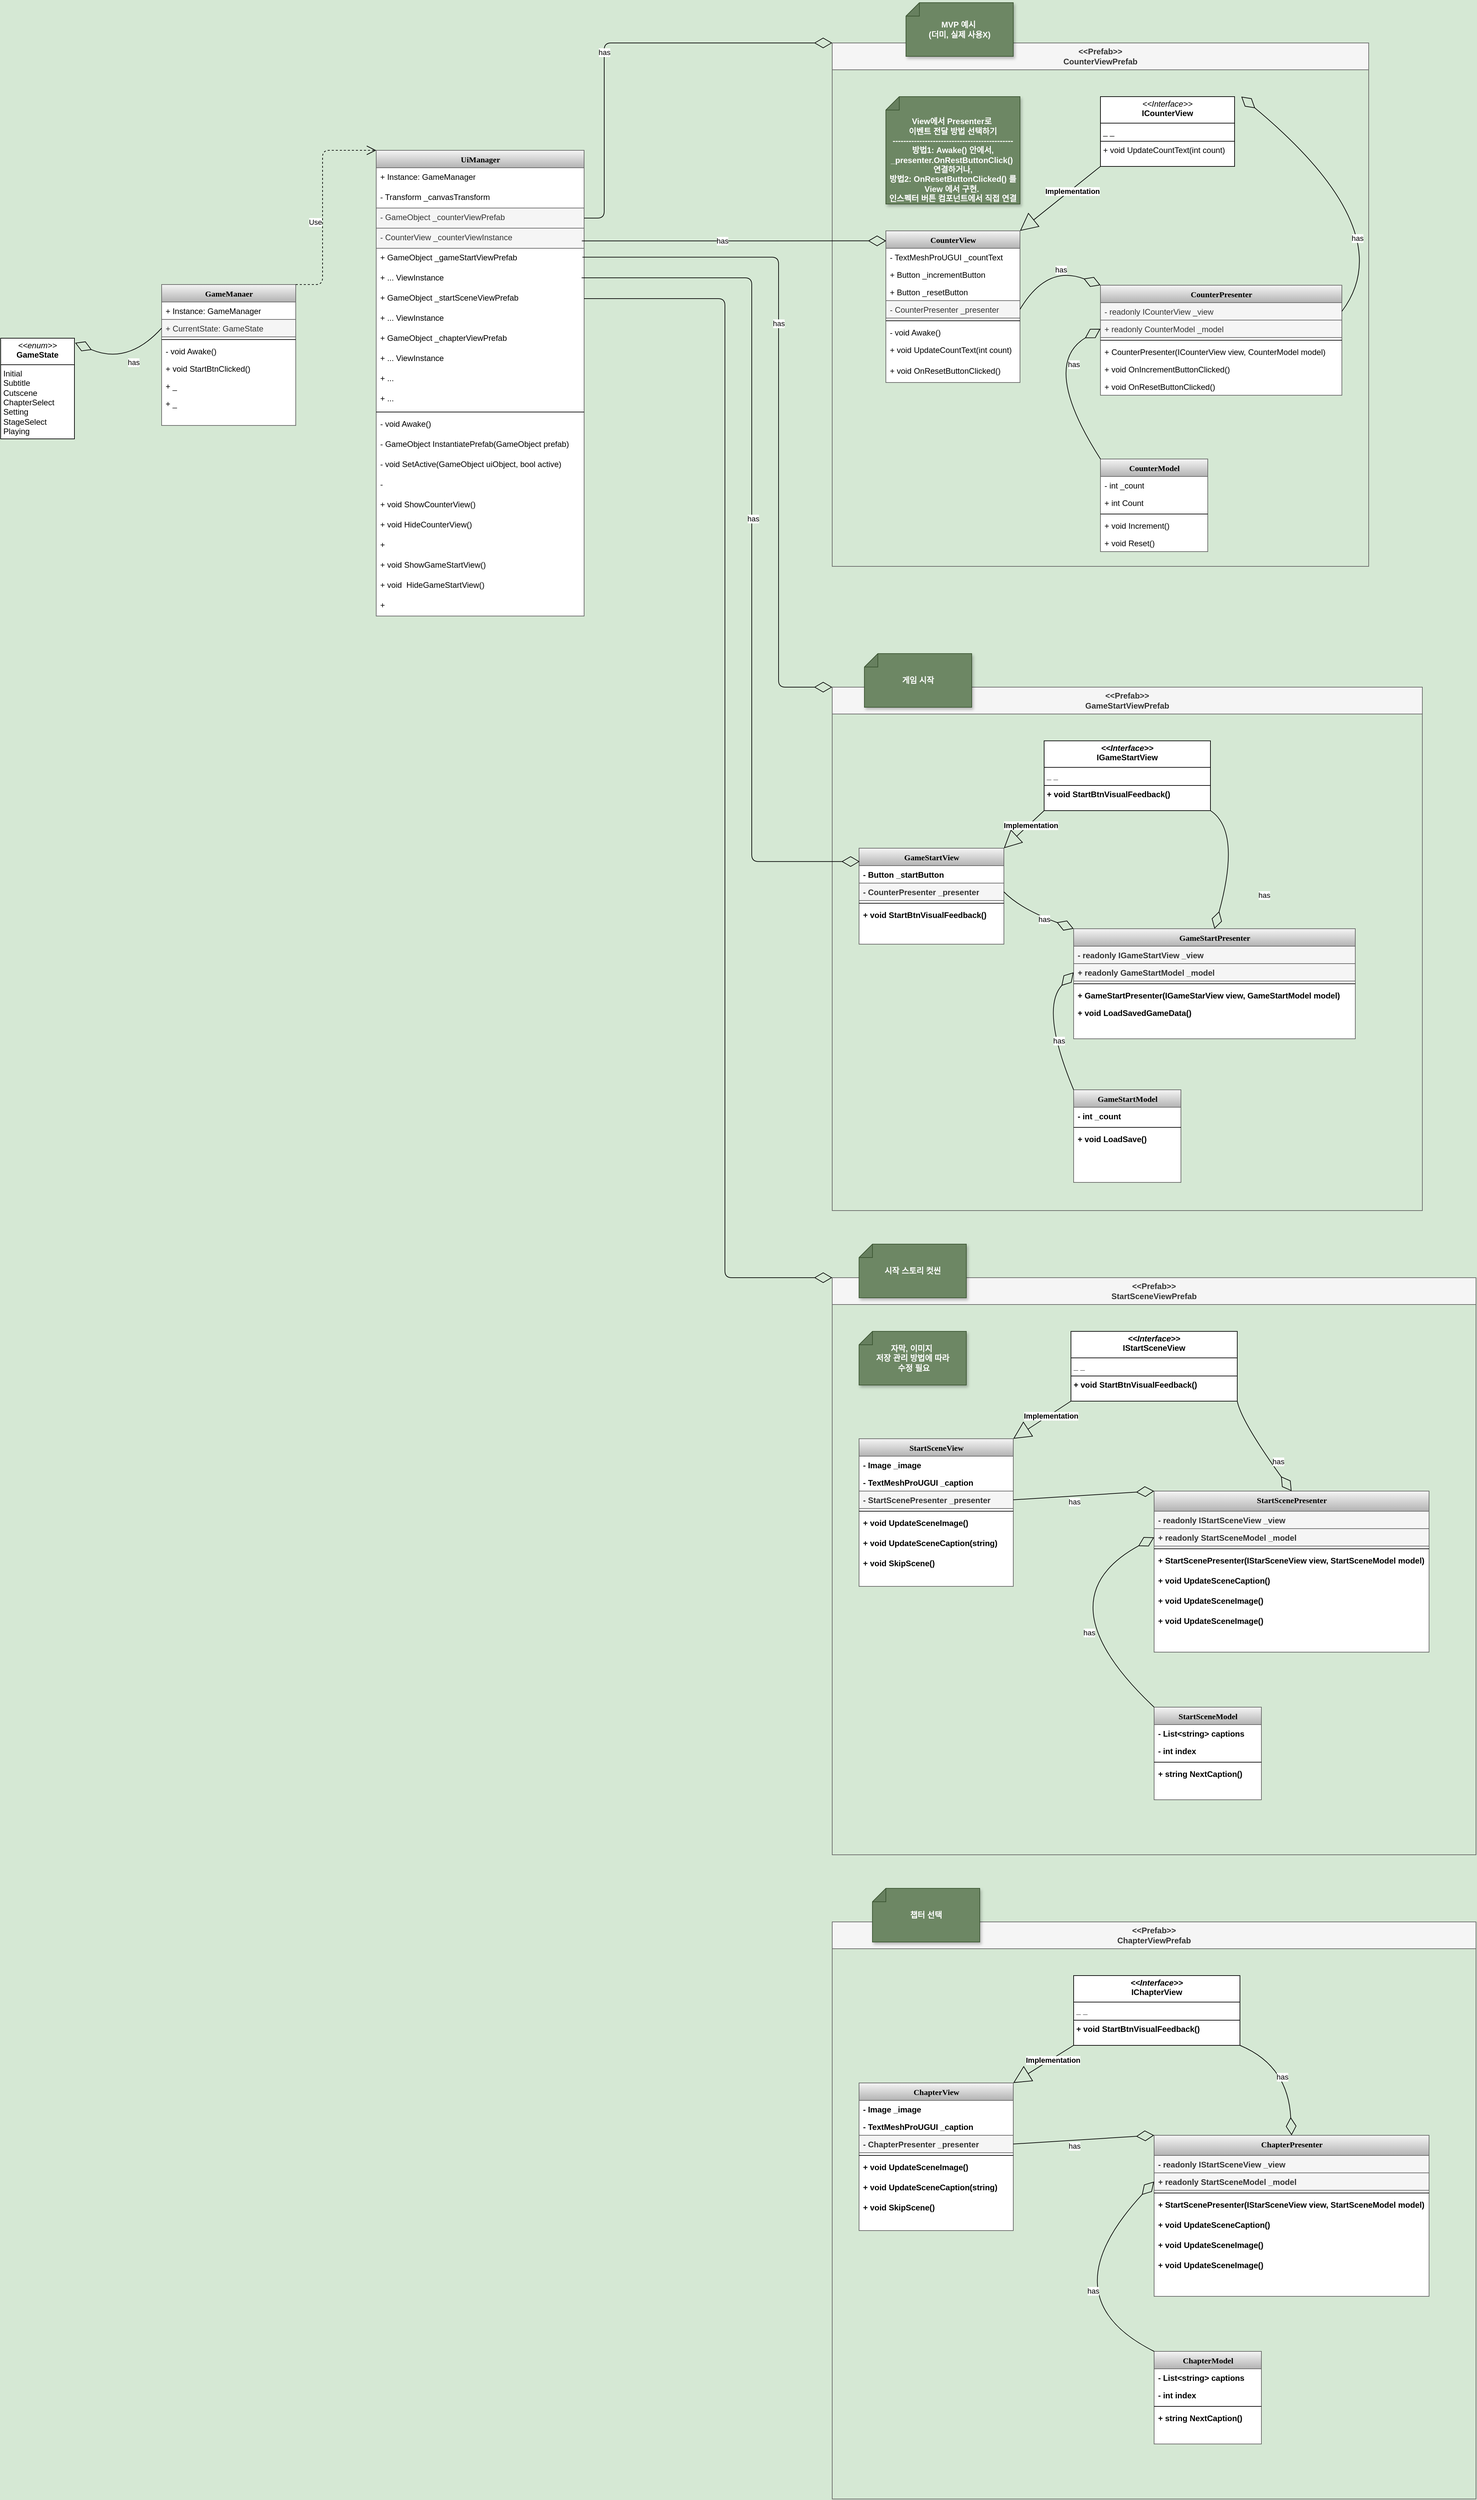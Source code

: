 <mxfile version="26.2.14">
  <diagram name="Page-1" id="9f46799a-70d6-7492-0946-bef42562c5a5">
    <mxGraphModel dx="-117" dy="1368" grid="1" gridSize="10" guides="1" tooltips="1" connect="1" arrows="1" fold="1" page="1" pageScale="1" pageWidth="1100" pageHeight="850" background="#D5E8D4" math="0" shadow="0">
      <root>
        <mxCell id="0" />
        <mxCell id="1" parent="0" />
        <mxCell id="78961159f06e98e8-108" value="GameManaer" style="swimlane;html=1;fontStyle=1;align=center;verticalAlign=top;childLayout=stackLayout;horizontal=1;startSize=26;horizontalStack=0;resizeParent=1;resizeLast=0;collapsible=1;marginBottom=0;swimlaneFillColor=#ffffff;rounded=0;shadow=0;comic=0;labelBackgroundColor=none;strokeWidth=1;fillColor=#f5f5f5;fontFamily=Verdana;fontSize=12;strokeColor=#666666;gradientColor=#b3b3b3;" parent="1" vertex="1">
          <mxGeometry x="1440" y="200" width="200" height="210" as="geometry">
            <mxRectangle x="1135" y="133.0" width="100" height="26" as="alternateBounds" />
          </mxGeometry>
        </mxCell>
        <mxCell id="78961159f06e98e8-109" value="+ Instance: GameManager" style="text;html=1;align=left;verticalAlign=top;spacingLeft=4;spacingRight=4;whiteSpace=wrap;overflow=hidden;rotatable=0;points=[[0,0.5],[1,0.5]];portConstraint=eastwest;" parent="78961159f06e98e8-108" vertex="1">
          <mxGeometry y="26" width="200" height="26" as="geometry" />
        </mxCell>
        <mxCell id="U4vTAyuGruAxUpPn1bt--7" value="+ CurrentState: GameState" style="text;html=1;align=left;verticalAlign=top;spacingLeft=4;spacingRight=4;whiteSpace=wrap;overflow=hidden;rotatable=0;points=[[0,0.5],[1,0.5]];portConstraint=eastwest;fillColor=#f5f5f5;fontColor=#333333;strokeColor=#666666;" parent="78961159f06e98e8-108" vertex="1">
          <mxGeometry y="52" width="200" height="26" as="geometry" />
        </mxCell>
        <mxCell id="78961159f06e98e8-116" value="" style="line;html=1;strokeWidth=1;fillColor=none;align=left;verticalAlign=middle;spacingTop=-1;spacingLeft=3;spacingRight=3;rotatable=0;labelPosition=right;points=[];portConstraint=eastwest;" parent="78961159f06e98e8-108" vertex="1">
          <mxGeometry y="78" width="200" height="8" as="geometry" />
        </mxCell>
        <mxCell id="78961159f06e98e8-117" value="-&amp;nbsp;void Awake()" style="text;html=1;strokeColor=none;fillColor=none;align=left;verticalAlign=top;spacingLeft=4;spacingRight=4;whiteSpace=wrap;overflow=hidden;rotatable=0;points=[[0,0.5],[1,0.5]];portConstraint=eastwest;" parent="78961159f06e98e8-108" vertex="1">
          <mxGeometry y="86" width="200" height="26" as="geometry" />
        </mxCell>
        <mxCell id="78961159f06e98e8-120" value="+ void StartBtnClicked()" style="text;html=1;strokeColor=none;fillColor=none;align=left;verticalAlign=top;spacingLeft=4;spacingRight=4;whiteSpace=wrap;overflow=hidden;rotatable=0;points=[[0,0.5],[1,0.5]];portConstraint=eastwest;" parent="78961159f06e98e8-108" vertex="1">
          <mxGeometry y="112" width="200" height="26" as="geometry" />
        </mxCell>
        <mxCell id="U4vTAyuGruAxUpPn1bt--90" value="+ _" style="text;html=1;strokeColor=none;fillColor=none;align=left;verticalAlign=top;spacingLeft=4;spacingRight=4;whiteSpace=wrap;overflow=hidden;rotatable=0;points=[[0,0.5],[1,0.5]];portConstraint=eastwest;" parent="78961159f06e98e8-108" vertex="1">
          <mxGeometry y="138" width="200" height="26" as="geometry" />
        </mxCell>
        <mxCell id="U4vTAyuGruAxUpPn1bt--91" value="+ _" style="text;html=1;strokeColor=none;fillColor=none;align=left;verticalAlign=top;spacingLeft=4;spacingRight=4;whiteSpace=wrap;overflow=hidden;rotatable=0;points=[[0,0.5],[1,0.5]];portConstraint=eastwest;" parent="78961159f06e98e8-108" vertex="1">
          <mxGeometry y="164" width="200" height="26" as="geometry" />
        </mxCell>
        <mxCell id="U4vTAyuGruAxUpPn1bt--23" value="&lt;p style=&quot;margin:0px;margin-top:4px;text-align:center;&quot;&gt;&lt;i&gt;&amp;lt;&amp;lt;enum&amp;gt;&amp;gt;&lt;/i&gt;&lt;br&gt;&lt;b&gt;GameState&lt;/b&gt;&lt;/p&gt;&lt;hr size=&quot;1&quot; style=&quot;border-style:solid;&quot;&gt;&lt;p style=&quot;margin:0px;margin-left:4px;&quot;&gt;&lt;span style=&quot;background-color: transparent;&quot;&gt;Initial&lt;/span&gt;&lt;/p&gt;&lt;p style=&quot;margin:0px;margin-left:4px;&quot;&gt;Subtitle&lt;/p&gt;&lt;p style=&quot;margin:0px;margin-left:4px;&quot;&gt;Cutscene&lt;/p&gt;&lt;p style=&quot;margin:0px;margin-left:4px;&quot;&gt;ChapterSelect&lt;/p&gt;&lt;p style=&quot;margin:0px;margin-left:4px;&quot;&gt;Setting&lt;/p&gt;&lt;p style=&quot;margin:0px;margin-left:4px;&quot;&gt;StageSelect&lt;/p&gt;&lt;p style=&quot;margin:0px;margin-left:4px;&quot;&gt;Playing&lt;/p&gt;" style="verticalAlign=top;align=left;overflow=fill;html=1;whiteSpace=wrap;connectable=1;imageAspect=1;expand=1;" parent="1" vertex="1">
          <mxGeometry x="1200" y="280" width="110" height="150" as="geometry" />
        </mxCell>
        <mxCell id="U4vTAyuGruAxUpPn1bt--34" value="" style="endArrow=diamondThin;endFill=0;endSize=24;html=1;rounded=0;exitX=0;exitY=0.5;exitDx=0;exitDy=0;entryX=1.009;entryY=0.046;entryDx=0;entryDy=0;curved=1;entryPerimeter=0;" parent="1" source="U4vTAyuGruAxUpPn1bt--7" target="U4vTAyuGruAxUpPn1bt--23" edge="1">
          <mxGeometry width="160" relative="1" as="geometry">
            <mxPoint x="1447" y="374" as="sourcePoint" />
            <mxPoint x="1270" y="170" as="targetPoint" />
            <Array as="points">
              <mxPoint x="1390" y="320" />
            </Array>
          </mxGeometry>
        </mxCell>
        <mxCell id="U4vTAyuGruAxUpPn1bt--77" value="has" style="edgeLabel;html=1;align=center;verticalAlign=middle;resizable=0;points=[];" parent="U4vTAyuGruAxUpPn1bt--34" vertex="1" connectable="0">
          <mxGeometry x="-0.182" y="3" relative="1" as="geometry">
            <mxPoint as="offset" />
          </mxGeometry>
        </mxCell>
        <mxCell id="U4vTAyuGruAxUpPn1bt--35" value="UiManager" style="swimlane;html=1;fontStyle=1;align=center;verticalAlign=top;childLayout=stackLayout;horizontal=1;startSize=26;horizontalStack=0;resizeParent=1;resizeLast=0;collapsible=1;marginBottom=0;swimlaneFillColor=#ffffff;rounded=0;shadow=0;comic=0;labelBackgroundColor=none;strokeWidth=1;fillColor=#f5f5f5;fontFamily=Verdana;fontSize=12;strokeColor=#666666;gradientColor=#b3b3b3;" parent="1" vertex="1">
          <mxGeometry x="1760" width="310" height="694" as="geometry">
            <mxRectangle x="1135" y="133.0" width="100" height="26" as="alternateBounds" />
          </mxGeometry>
        </mxCell>
        <mxCell id="U4vTAyuGruAxUpPn1bt--36" value="+ Instance: GameManager" style="text;html=1;strokeColor=none;fillColor=none;align=left;verticalAlign=top;spacingLeft=4;spacingRight=4;whiteSpace=wrap;overflow=hidden;rotatable=0;points=[[0,0.5],[1,0.5]];portConstraint=eastwest;" parent="U4vTAyuGruAxUpPn1bt--35" vertex="1">
          <mxGeometry y="26" width="310" height="30" as="geometry" />
        </mxCell>
        <mxCell id="U4vTAyuGruAxUpPn1bt--37" value="- Transform _canvasTransform" style="text;html=1;strokeColor=none;fillColor=none;align=left;verticalAlign=top;spacingLeft=4;spacingRight=4;whiteSpace=wrap;overflow=hidden;rotatable=0;points=[[0,0.5],[1,0.5]];portConstraint=eastwest;" parent="U4vTAyuGruAxUpPn1bt--35" vertex="1">
          <mxGeometry y="56" width="310" height="30" as="geometry" />
        </mxCell>
        <mxCell id="U4vTAyuGruAxUpPn1bt--38" value="- GameObject _counterViewPrefab" style="text;html=1;align=left;verticalAlign=top;spacingLeft=4;spacingRight=4;whiteSpace=wrap;overflow=hidden;rotatable=0;points=[[0,0.5],[1,0.5]];portConstraint=eastwest;fillColor=#f5f5f5;fontColor=#333333;strokeColor=#666666;" parent="U4vTAyuGruAxUpPn1bt--35" vertex="1">
          <mxGeometry y="86" width="310" height="30" as="geometry" />
        </mxCell>
        <mxCell id="U4vTAyuGruAxUpPn1bt--84" value="- CounterView _counterViewInstance" style="text;html=1;align=left;verticalAlign=top;spacingLeft=4;spacingRight=4;whiteSpace=wrap;overflow=hidden;rotatable=0;points=[[0,0.5],[1,0.5]];portConstraint=eastwest;fillColor=#f5f5f5;fontColor=#333333;strokeColor=#666666;" parent="U4vTAyuGruAxUpPn1bt--35" vertex="1">
          <mxGeometry y="116" width="310" height="30" as="geometry" />
        </mxCell>
        <mxCell id="wKs4-q5Vt6_p3pQ2NuLo-48" value="+ GameObject _gameStartViewPrefab" style="text;html=1;align=left;verticalAlign=top;spacingLeft=4;spacingRight=4;whiteSpace=wrap;overflow=hidden;rotatable=0;points=[[0,0.5],[1,0.5]];portConstraint=eastwest;" parent="U4vTAyuGruAxUpPn1bt--35" vertex="1">
          <mxGeometry y="146" width="310" height="30" as="geometry" />
        </mxCell>
        <mxCell id="RhrSVqkV1kuPy8NH0zBb-56" value="+ ... ViewInstance" style="text;html=1;strokeColor=none;fillColor=none;align=left;verticalAlign=top;spacingLeft=4;spacingRight=4;whiteSpace=wrap;overflow=hidden;rotatable=0;points=[[0,0.5],[1,0.5]];portConstraint=eastwest;" vertex="1" parent="U4vTAyuGruAxUpPn1bt--35">
          <mxGeometry y="176" width="310" height="30" as="geometry" />
        </mxCell>
        <mxCell id="RhrSVqkV1kuPy8NH0zBb-55" value="+ GameObject _startSceneViewPrefab" style="text;html=1;align=left;verticalAlign=top;spacingLeft=4;spacingRight=4;whiteSpace=wrap;overflow=hidden;rotatable=0;points=[[0,0.5],[1,0.5]];portConstraint=eastwest;" vertex="1" parent="U4vTAyuGruAxUpPn1bt--35">
          <mxGeometry y="206" width="310" height="30" as="geometry" />
        </mxCell>
        <mxCell id="RhrSVqkV1kuPy8NH0zBb-59" value="+ ... ViewInstance" style="text;html=1;strokeColor=none;fillColor=none;align=left;verticalAlign=top;spacingLeft=4;spacingRight=4;whiteSpace=wrap;overflow=hidden;rotatable=0;points=[[0,0.5],[1,0.5]];portConstraint=eastwest;" vertex="1" parent="U4vTAyuGruAxUpPn1bt--35">
          <mxGeometry y="236" width="310" height="30" as="geometry" />
        </mxCell>
        <mxCell id="RhrSVqkV1kuPy8NH0zBb-57" value="+ GameObject _chapterViewPrefab" style="text;html=1;strokeColor=none;fillColor=none;align=left;verticalAlign=top;spacingLeft=4;spacingRight=4;whiteSpace=wrap;overflow=hidden;rotatable=0;points=[[0,0.5],[1,0.5]];portConstraint=eastwest;" vertex="1" parent="U4vTAyuGruAxUpPn1bt--35">
          <mxGeometry y="266" width="310" height="30" as="geometry" />
        </mxCell>
        <mxCell id="RhrSVqkV1kuPy8NH0zBb-95" value="+ ... ViewInstance" style="text;html=1;strokeColor=none;fillColor=none;align=left;verticalAlign=top;spacingLeft=4;spacingRight=4;whiteSpace=wrap;overflow=hidden;rotatable=0;points=[[0,0.5],[1,0.5]];portConstraint=eastwest;" vertex="1" parent="U4vTAyuGruAxUpPn1bt--35">
          <mxGeometry y="296" width="310" height="30" as="geometry" />
        </mxCell>
        <mxCell id="RhrSVqkV1kuPy8NH0zBb-96" value="+ ...&amp;nbsp;" style="text;html=1;strokeColor=none;fillColor=none;align=left;verticalAlign=top;spacingLeft=4;spacingRight=4;whiteSpace=wrap;overflow=hidden;rotatable=0;points=[[0,0.5],[1,0.5]];portConstraint=eastwest;" vertex="1" parent="U4vTAyuGruAxUpPn1bt--35">
          <mxGeometry y="326" width="310" height="30" as="geometry" />
        </mxCell>
        <mxCell id="RhrSVqkV1kuPy8NH0zBb-97" value="+ ...&amp;nbsp;" style="text;html=1;strokeColor=none;fillColor=none;align=left;verticalAlign=top;spacingLeft=4;spacingRight=4;whiteSpace=wrap;overflow=hidden;rotatable=0;points=[[0,0.5],[1,0.5]];portConstraint=eastwest;" vertex="1" parent="U4vTAyuGruAxUpPn1bt--35">
          <mxGeometry y="356" width="310" height="30" as="geometry" />
        </mxCell>
        <mxCell id="U4vTAyuGruAxUpPn1bt--39" value="" style="line;html=1;strokeWidth=1;fillColor=none;align=left;verticalAlign=middle;spacingTop=-1;spacingLeft=3;spacingRight=3;rotatable=0;labelPosition=right;points=[];portConstraint=eastwest;" parent="U4vTAyuGruAxUpPn1bt--35" vertex="1">
          <mxGeometry y="386" width="310" height="8" as="geometry" />
        </mxCell>
        <mxCell id="U4vTAyuGruAxUpPn1bt--40" value="- void Awake()" style="text;html=1;strokeColor=none;fillColor=none;align=left;verticalAlign=top;spacingLeft=4;spacingRight=4;whiteSpace=wrap;overflow=hidden;rotatable=0;points=[[0,0.5],[1,0.5]];portConstraint=eastwest;" parent="U4vTAyuGruAxUpPn1bt--35" vertex="1">
          <mxGeometry y="394" width="310" height="30" as="geometry" />
        </mxCell>
        <mxCell id="U4vTAyuGruAxUpPn1bt--41" value="-&amp;nbsp;GameObject InstantiatePrefab(GameObject prefab)" style="text;html=1;align=left;verticalAlign=top;spacingLeft=4;spacingRight=4;whiteSpace=wrap;overflow=hidden;rotatable=0;points=[[0,0.5],[1,0.5]];portConstraint=eastwest;" parent="U4vTAyuGruAxUpPn1bt--35" vertex="1">
          <mxGeometry y="424" width="310" height="30" as="geometry" />
        </mxCell>
        <mxCell id="U4vTAyuGruAxUpPn1bt--89" value="-&amp;nbsp;void SetActive(GameObject uiObject, bool active)" style="text;html=1;strokeColor=none;fillColor=none;align=left;verticalAlign=top;spacingLeft=4;spacingRight=4;whiteSpace=wrap;overflow=hidden;rotatable=0;points=[[0,0.5],[1,0.5]];portConstraint=eastwest;" parent="U4vTAyuGruAxUpPn1bt--35" vertex="1">
          <mxGeometry y="454" width="310" height="30" as="geometry" />
        </mxCell>
        <mxCell id="wKs4-q5Vt6_p3pQ2NuLo-45" value="-&amp;nbsp;" style="text;html=1;strokeColor=none;fillColor=none;align=left;verticalAlign=top;spacingLeft=4;spacingRight=4;whiteSpace=wrap;overflow=hidden;rotatable=0;points=[[0,0.5],[1,0.5]];portConstraint=eastwest;" parent="U4vTAyuGruAxUpPn1bt--35" vertex="1">
          <mxGeometry y="484" width="310" height="30" as="geometry" />
        </mxCell>
        <mxCell id="U4vTAyuGruAxUpPn1bt--87" value="+&amp;nbsp;void ShowCounterView()" style="text;html=1;strokeColor=none;fillColor=none;align=left;verticalAlign=top;spacingLeft=4;spacingRight=4;whiteSpace=wrap;overflow=hidden;rotatable=0;points=[[0,0.5],[1,0.5]];portConstraint=eastwest;" parent="U4vTAyuGruAxUpPn1bt--35" vertex="1">
          <mxGeometry y="514" width="310" height="30" as="geometry" />
        </mxCell>
        <mxCell id="U4vTAyuGruAxUpPn1bt--88" value="+&amp;nbsp;void HideCounterView()" style="text;html=1;strokeColor=none;fillColor=none;align=left;verticalAlign=top;spacingLeft=4;spacingRight=4;whiteSpace=wrap;overflow=hidden;rotatable=0;points=[[0,0.5],[1,0.5]];portConstraint=eastwest;" parent="U4vTAyuGruAxUpPn1bt--35" vertex="1">
          <mxGeometry y="544" width="310" height="30" as="geometry" />
        </mxCell>
        <mxCell id="wKs4-q5Vt6_p3pQ2NuLo-41" value="+&amp;nbsp;" style="text;html=1;strokeColor=none;fillColor=none;align=left;verticalAlign=top;spacingLeft=4;spacingRight=4;whiteSpace=wrap;overflow=hidden;rotatable=0;points=[[0,0.5],[1,0.5]];portConstraint=eastwest;" parent="U4vTAyuGruAxUpPn1bt--35" vertex="1">
          <mxGeometry y="574" width="310" height="30" as="geometry" />
        </mxCell>
        <mxCell id="wKs4-q5Vt6_p3pQ2NuLo-42" value="+&amp;nbsp;void ShowGameStartView()" style="text;html=1;strokeColor=none;fillColor=none;align=left;verticalAlign=top;spacingLeft=4;spacingRight=4;whiteSpace=wrap;overflow=hidden;rotatable=0;points=[[0,0.5],[1,0.5]];portConstraint=eastwest;" parent="U4vTAyuGruAxUpPn1bt--35" vertex="1">
          <mxGeometry y="604" width="310" height="30" as="geometry" />
        </mxCell>
        <mxCell id="wKs4-q5Vt6_p3pQ2NuLo-43" value="+&amp;nbsp;void&amp;nbsp; HideGameStartView()" style="text;html=1;strokeColor=none;fillColor=none;align=left;verticalAlign=top;spacingLeft=4;spacingRight=4;whiteSpace=wrap;overflow=hidden;rotatable=0;points=[[0,0.5],[1,0.5]];portConstraint=eastwest;" parent="U4vTAyuGruAxUpPn1bt--35" vertex="1">
          <mxGeometry y="634" width="310" height="30" as="geometry" />
        </mxCell>
        <mxCell id="wKs4-q5Vt6_p3pQ2NuLo-44" value="+&amp;nbsp;" style="text;html=1;strokeColor=none;fillColor=none;align=left;verticalAlign=top;spacingLeft=4;spacingRight=4;whiteSpace=wrap;overflow=hidden;rotatable=0;points=[[0,0.5],[1,0.5]];portConstraint=eastwest;" parent="U4vTAyuGruAxUpPn1bt--35" vertex="1">
          <mxGeometry y="664" width="310" height="30" as="geometry" />
        </mxCell>
        <mxCell id="U4vTAyuGruAxUpPn1bt--94" value="Use" style="endArrow=open;endSize=12;dashed=1;html=1;rounded=1;entryX=0;entryY=0;entryDx=0;entryDy=0;exitX=1;exitY=0;exitDx=0;exitDy=0;edgeStyle=orthogonalEdgeStyle;curved=0;" parent="1" source="78961159f06e98e8-108" target="U4vTAyuGruAxUpPn1bt--35" edge="1">
          <mxGeometry x="-0.168" y="11" width="160" relative="1" as="geometry">
            <mxPoint x="1570" y="67" as="sourcePoint" />
            <mxPoint x="1750" y="30" as="targetPoint" />
            <Array as="points">
              <mxPoint x="1680" y="200" />
              <mxPoint x="1680" />
            </Array>
            <mxPoint as="offset" />
          </mxGeometry>
        </mxCell>
        <mxCell id="U4vTAyuGruAxUpPn1bt--121" value="" style="ellipse;whiteSpace=wrap;html=1;align=center;aspect=fixed;fillColor=none;strokeColor=none;resizable=0;perimeter=centerPerimeter;rotatable=0;allowArrows=0;points=[];outlineConnect=1;" parent="1" vertex="1">
          <mxGeometry x="2130" y="170" width="10" height="10" as="geometry" />
        </mxCell>
        <mxCell id="U4vTAyuGruAxUpPn1bt--141" value="&lt;div&gt;&amp;lt;&amp;lt;Prefab&amp;gt;&amp;gt;&lt;/div&gt;CounterViewPrefab" style="swimlane;whiteSpace=wrap;html=1;startSize=40;fillColor=#f5f5f5;fontColor=#333333;strokeColor=#666666;" parent="1" vertex="1">
          <mxGeometry x="2440" y="-160" width="800" height="780" as="geometry">
            <mxRectangle x="2280" y="-190" width="140" height="30" as="alternateBounds" />
          </mxGeometry>
        </mxCell>
        <mxCell id="U4vTAyuGruAxUpPn1bt--56" value="CounterModel" style="swimlane;html=1;fontStyle=1;align=center;verticalAlign=top;childLayout=stackLayout;horizontal=1;startSize=26;horizontalStack=0;resizeParent=1;resizeLast=0;collapsible=1;marginBottom=0;swimlaneFillColor=#ffffff;rounded=0;shadow=0;comic=0;labelBackgroundColor=none;strokeWidth=1;fillColor=#f5f5f5;fontFamily=Verdana;fontSize=12;strokeColor=#666666;gradientColor=#b3b3b3;" parent="U4vTAyuGruAxUpPn1bt--141" vertex="1">
          <mxGeometry x="400" y="620" width="160" height="138" as="geometry">
            <mxRectangle x="1135" y="133.0" width="100" height="26" as="alternateBounds" />
          </mxGeometry>
        </mxCell>
        <mxCell id="U4vTAyuGruAxUpPn1bt--57" value="- int _count" style="text;html=1;strokeColor=none;fillColor=none;align=left;verticalAlign=top;spacingLeft=4;spacingRight=4;whiteSpace=wrap;overflow=hidden;rotatable=0;points=[[0,0.5],[1,0.5]];portConstraint=eastwest;" parent="U4vTAyuGruAxUpPn1bt--56" vertex="1">
          <mxGeometry y="26" width="160" height="26" as="geometry" />
        </mxCell>
        <mxCell id="U4vTAyuGruAxUpPn1bt--58" value="+ int Count" style="text;html=1;strokeColor=none;fillColor=none;align=left;verticalAlign=top;spacingLeft=4;spacingRight=4;whiteSpace=wrap;overflow=hidden;rotatable=0;points=[[0,0.5],[1,0.5]];portConstraint=eastwest;" parent="U4vTAyuGruAxUpPn1bt--56" vertex="1">
          <mxGeometry y="52" width="160" height="26" as="geometry" />
        </mxCell>
        <mxCell id="U4vTAyuGruAxUpPn1bt--60" value="" style="line;html=1;strokeWidth=1;fillColor=none;align=left;verticalAlign=middle;spacingTop=-1;spacingLeft=3;spacingRight=3;rotatable=0;labelPosition=right;points=[];portConstraint=eastwest;" parent="U4vTAyuGruAxUpPn1bt--56" vertex="1">
          <mxGeometry y="78" width="160" height="8" as="geometry" />
        </mxCell>
        <mxCell id="U4vTAyuGruAxUpPn1bt--61" value="+ void Increment()" style="text;html=1;strokeColor=none;fillColor=none;align=left;verticalAlign=top;spacingLeft=4;spacingRight=4;whiteSpace=wrap;overflow=hidden;rotatable=0;points=[[0,0.5],[1,0.5]];portConstraint=eastwest;" parent="U4vTAyuGruAxUpPn1bt--56" vertex="1">
          <mxGeometry y="86" width="160" height="26" as="geometry" />
        </mxCell>
        <mxCell id="U4vTAyuGruAxUpPn1bt--62" value="+ void Reset()" style="text;html=1;strokeColor=none;fillColor=none;align=left;verticalAlign=top;spacingLeft=4;spacingRight=4;whiteSpace=wrap;overflow=hidden;rotatable=0;points=[[0,0.5],[1,0.5]];portConstraint=eastwest;" parent="U4vTAyuGruAxUpPn1bt--56" vertex="1">
          <mxGeometry y="112" width="160" height="26" as="geometry" />
        </mxCell>
        <mxCell id="U4vTAyuGruAxUpPn1bt--42" value="CounterView" style="swimlane;html=1;fontStyle=1;align=center;verticalAlign=top;childLayout=stackLayout;horizontal=1;startSize=26;horizontalStack=0;resizeParent=1;resizeLast=0;collapsible=1;marginBottom=0;swimlaneFillColor=#ffffff;rounded=0;shadow=0;comic=0;labelBackgroundColor=none;strokeWidth=1;fillColor=#f5f5f5;fontFamily=Verdana;fontSize=12;strokeColor=#666666;gradientColor=#b3b3b3;" parent="U4vTAyuGruAxUpPn1bt--141" vertex="1">
          <mxGeometry x="80" y="280" width="200" height="226" as="geometry">
            <mxRectangle x="1135" y="133.0" width="100" height="26" as="alternateBounds" />
          </mxGeometry>
        </mxCell>
        <mxCell id="U4vTAyuGruAxUpPn1bt--43" value="- TextMeshProUGUI _countText" style="text;html=1;align=left;verticalAlign=top;spacingLeft=4;spacingRight=4;whiteSpace=wrap;overflow=hidden;rotatable=0;points=[[0,0.5],[1,0.5]];portConstraint=eastwest;" parent="U4vTAyuGruAxUpPn1bt--42" vertex="1">
          <mxGeometry y="26" width="200" height="26" as="geometry" />
        </mxCell>
        <mxCell id="U4vTAyuGruAxUpPn1bt--44" value="+ Button _incrementButton" style="text;html=1;strokeColor=none;fillColor=none;align=left;verticalAlign=top;spacingLeft=4;spacingRight=4;whiteSpace=wrap;overflow=hidden;rotatable=0;points=[[0,0.5],[1,0.5]];portConstraint=eastwest;" parent="U4vTAyuGruAxUpPn1bt--42" vertex="1">
          <mxGeometry y="52" width="200" height="26" as="geometry" />
        </mxCell>
        <mxCell id="U4vTAyuGruAxUpPn1bt--68" value="+ Button _resetButton" style="text;html=1;align=left;verticalAlign=top;spacingLeft=4;spacingRight=4;whiteSpace=wrap;overflow=hidden;rotatable=0;points=[[0,0.5],[1,0.5]];portConstraint=eastwest;" parent="U4vTAyuGruAxUpPn1bt--42" vertex="1">
          <mxGeometry y="78" width="200" height="26" as="geometry" />
        </mxCell>
        <mxCell id="U4vTAyuGruAxUpPn1bt--45" value="- CounterPresenter _presenter" style="text;html=1;align=left;verticalAlign=top;spacingLeft=4;spacingRight=4;whiteSpace=wrap;overflow=hidden;rotatable=0;points=[[0,0.5],[1,0.5]];portConstraint=eastwest;fillColor=#f5f5f5;fontColor=#333333;strokeColor=#666666;" parent="U4vTAyuGruAxUpPn1bt--42" vertex="1">
          <mxGeometry y="104" width="200" height="26" as="geometry" />
        </mxCell>
        <mxCell id="U4vTAyuGruAxUpPn1bt--46" value="" style="line;html=1;strokeWidth=1;fillColor=none;align=left;verticalAlign=middle;spacingTop=-1;spacingLeft=3;spacingRight=3;rotatable=0;labelPosition=right;points=[];portConstraint=eastwest;" parent="U4vTAyuGruAxUpPn1bt--42" vertex="1">
          <mxGeometry y="130" width="200" height="8" as="geometry" />
        </mxCell>
        <mxCell id="U4vTAyuGruAxUpPn1bt--47" value="- void Awake()" style="text;html=1;strokeColor=none;fillColor=none;align=left;verticalAlign=top;spacingLeft=4;spacingRight=4;whiteSpace=wrap;overflow=hidden;rotatable=0;points=[[0,0.5],[1,0.5]];portConstraint=eastwest;" parent="U4vTAyuGruAxUpPn1bt--42" vertex="1">
          <mxGeometry y="138" width="200" height="26" as="geometry" />
        </mxCell>
        <mxCell id="wKs4-q5Vt6_p3pQ2NuLo-36" value="+ void UpdateCountText(int count)" style="text;html=1;strokeColor=none;fillColor=none;align=left;verticalAlign=top;spacingLeft=4;spacingRight=4;whiteSpace=wrap;overflow=hidden;rotatable=0;points=[[0,0.5],[1,0.5]];portConstraint=eastwest;" parent="U4vTAyuGruAxUpPn1bt--42" vertex="1">
          <mxGeometry y="164" width="200" height="31" as="geometry" />
        </mxCell>
        <mxCell id="U4vTAyuGruAxUpPn1bt--48" value="+ void OnResetButtonClicked()" style="text;html=1;strokeColor=none;fillColor=none;align=left;verticalAlign=top;spacingLeft=4;spacingRight=4;whiteSpace=wrap;overflow=hidden;rotatable=0;points=[[0,0.5],[1,0.5]];portConstraint=eastwest;" parent="U4vTAyuGruAxUpPn1bt--42" vertex="1">
          <mxGeometry y="195" width="200" height="31" as="geometry" />
        </mxCell>
        <mxCell id="U4vTAyuGruAxUpPn1bt--49" value="CounterPresenter" style="swimlane;html=1;fontStyle=1;align=center;verticalAlign=top;childLayout=stackLayout;horizontal=1;startSize=26;horizontalStack=0;resizeParent=1;resizeLast=0;collapsible=1;marginBottom=0;swimlaneFillColor=#ffffff;rounded=0;shadow=0;comic=0;labelBackgroundColor=none;strokeWidth=1;fillColor=#f5f5f5;fontFamily=Verdana;fontSize=12;strokeColor=#666666;gradientColor=#b3b3b3;" parent="U4vTAyuGruAxUpPn1bt--141" vertex="1">
          <mxGeometry x="400" y="361" width="360" height="164" as="geometry">
            <mxRectangle x="1135" y="133.0" width="100" height="26" as="alternateBounds" />
          </mxGeometry>
        </mxCell>
        <mxCell id="U4vTAyuGruAxUpPn1bt--50" value="- readonly ICounterView _view" style="text;html=1;strokeColor=#666666;fillColor=#f5f5f5;align=left;verticalAlign=top;spacingLeft=4;spacingRight=4;whiteSpace=wrap;overflow=hidden;rotatable=0;points=[[0,0.5],[1,0.5]];portConstraint=eastwest;fontColor=#333333;" parent="U4vTAyuGruAxUpPn1bt--49" vertex="1">
          <mxGeometry y="26" width="360" height="26" as="geometry" />
        </mxCell>
        <mxCell id="U4vTAyuGruAxUpPn1bt--51" value="+ readonly CounterModel _model" style="text;html=1;align=left;verticalAlign=top;spacingLeft=4;spacingRight=4;whiteSpace=wrap;overflow=hidden;rotatable=0;points=[[0,0.5],[1,0.5]];portConstraint=eastwest;fillColor=#f5f5f5;fontColor=#333333;strokeColor=#666666;" parent="U4vTAyuGruAxUpPn1bt--49" vertex="1">
          <mxGeometry y="52" width="360" height="26" as="geometry" />
        </mxCell>
        <mxCell id="U4vTAyuGruAxUpPn1bt--53" value="" style="line;html=1;strokeWidth=1;fillColor=none;align=left;verticalAlign=middle;spacingTop=-1;spacingLeft=3;spacingRight=3;rotatable=0;labelPosition=right;points=[];portConstraint=eastwest;" parent="U4vTAyuGruAxUpPn1bt--49" vertex="1">
          <mxGeometry y="78" width="360" height="8" as="geometry" />
        </mxCell>
        <mxCell id="U4vTAyuGruAxUpPn1bt--54" value="+ CounterPresenter(ICounterView view, CounterModel model)" style="text;html=1;align=left;verticalAlign=top;spacingLeft=4;spacingRight=4;whiteSpace=wrap;overflow=hidden;rotatable=0;points=[[0,0.5],[1,0.5]];portConstraint=eastwest;" parent="U4vTAyuGruAxUpPn1bt--49" vertex="1">
          <mxGeometry y="86" width="360" height="26" as="geometry" />
        </mxCell>
        <mxCell id="U4vTAyuGruAxUpPn1bt--74" value="+ void&amp;nbsp;OnIncrementButtonClicked()" style="text;html=1;align=left;verticalAlign=top;spacingLeft=4;spacingRight=4;whiteSpace=wrap;overflow=hidden;rotatable=0;points=[[0,0.5],[1,0.5]];portConstraint=eastwest;strokeWidth=1;" parent="U4vTAyuGruAxUpPn1bt--49" vertex="1">
          <mxGeometry y="112" width="360" height="26" as="geometry" />
        </mxCell>
        <mxCell id="U4vTAyuGruAxUpPn1bt--55" value="+ void OnResetButtonClicked()" style="text;html=1;strokeColor=none;fillColor=none;align=left;verticalAlign=top;spacingLeft=4;spacingRight=4;whiteSpace=wrap;overflow=hidden;rotatable=0;points=[[0,0.5],[1,0.5]];portConstraint=eastwest;" parent="U4vTAyuGruAxUpPn1bt--49" vertex="1">
          <mxGeometry y="138" width="360" height="26" as="geometry" />
        </mxCell>
        <mxCell id="U4vTAyuGruAxUpPn1bt--78" value="" style="endArrow=diamondThin;endFill=0;endSize=24;html=1;rounded=0;entryX=0;entryY=0.5;entryDx=0;entryDy=0;curved=1;exitX=0;exitY=0;exitDx=0;exitDy=0;" parent="U4vTAyuGruAxUpPn1bt--141" source="U4vTAyuGruAxUpPn1bt--56" target="U4vTAyuGruAxUpPn1bt--51" edge="1">
          <mxGeometry width="160" relative="1" as="geometry">
            <mxPoint x="550" y="513" as="sourcePoint" />
            <mxPoint x="714" y="712" as="targetPoint" />
            <Array as="points">
              <mxPoint x="310" y="480" />
            </Array>
          </mxGeometry>
        </mxCell>
        <mxCell id="U4vTAyuGruAxUpPn1bt--80" value="has" style="edgeLabel;html=1;align=center;verticalAlign=middle;resizable=0;points=[];" parent="U4vTAyuGruAxUpPn1bt--78" vertex="1" connectable="0">
          <mxGeometry x="-0.395" y="-19" relative="1" as="geometry">
            <mxPoint x="-12" y="-62" as="offset" />
          </mxGeometry>
        </mxCell>
        <mxCell id="U4vTAyuGruAxUpPn1bt--82" value="" style="endArrow=diamondThin;endFill=0;endSize=24;html=1;rounded=0;curved=1;entryX=0;entryY=0;entryDx=0;entryDy=0;exitX=1;exitY=0.5;exitDx=0;exitDy=0;" parent="U4vTAyuGruAxUpPn1bt--141" source="U4vTAyuGruAxUpPn1bt--45" target="U4vTAyuGruAxUpPn1bt--49" edge="1">
          <mxGeometry width="160" relative="1" as="geometry">
            <mxPoint x="507" y="456" as="sourcePoint" />
            <mxPoint x="576" y="562" as="targetPoint" />
            <Array as="points">
              <mxPoint x="320" y="330" />
            </Array>
          </mxGeometry>
        </mxCell>
        <mxCell id="U4vTAyuGruAxUpPn1bt--83" value="has" style="edgeLabel;html=1;align=center;verticalAlign=middle;resizable=0;points=[];" parent="U4vTAyuGruAxUpPn1bt--82" vertex="1" connectable="0">
          <mxGeometry x="-0.188" y="42" relative="1" as="geometry">
            <mxPoint x="63" y="19" as="offset" />
          </mxGeometry>
        </mxCell>
        <mxCell id="U4vTAyuGruAxUpPn1bt--64" value="&lt;p style=&quot;margin:0px;margin-top:4px;text-align:center;&quot;&gt;&lt;i&gt;&amp;lt;&amp;lt;Interface&amp;gt;&amp;gt;&lt;/i&gt;&lt;br&gt;&lt;b&gt;ICounterView&lt;/b&gt;&lt;/p&gt;&lt;hr size=&quot;1&quot; style=&quot;border-style:solid;&quot;&gt;&lt;p style=&quot;margin:0px;margin-left:4px;&quot;&gt;_ _&lt;/p&gt;&lt;hr size=&quot;1&quot; style=&quot;border-style:solid;&quot;&gt;&lt;p style=&quot;margin:0px;margin-left:4px;&quot;&gt;+ void UpdateCountText(int count)&lt;/p&gt;" style="verticalAlign=top;align=left;overflow=fill;html=1;whiteSpace=wrap;" parent="U4vTAyuGruAxUpPn1bt--141" vertex="1">
          <mxGeometry x="400" y="80" width="200" height="104" as="geometry" />
        </mxCell>
        <mxCell id="U4vTAyuGruAxUpPn1bt--69" value="" style="endArrow=block;endFill=0;endSize=24;html=1;rounded=0;entryX=1;entryY=0;entryDx=0;entryDy=0;exitX=0;exitY=1;exitDx=0;exitDy=0;" parent="U4vTAyuGruAxUpPn1bt--141" source="U4vTAyuGruAxUpPn1bt--64" target="U4vTAyuGruAxUpPn1bt--42" edge="1">
          <mxGeometry width="160" relative="1" as="geometry">
            <mxPoint x="83" y="220" as="sourcePoint" />
            <mxPoint x="-36" y="423" as="targetPoint" />
          </mxGeometry>
        </mxCell>
        <mxCell id="U4vTAyuGruAxUpPn1bt--70" value="&lt;span class=&quot;notion-enable-hover&quot; data-token-index=&quot;0&quot; style=&quot;font-weight:600&quot;&gt;Implementation&lt;/span&gt;" style="edgeLabel;html=1;align=center;verticalAlign=middle;resizable=0;points=[];labelBackgroundColor=default;" parent="U4vTAyuGruAxUpPn1bt--69" vertex="1" connectable="0">
          <mxGeometry x="-0.273" y="2" relative="1" as="geometry">
            <mxPoint as="offset" />
          </mxGeometry>
        </mxCell>
        <mxCell id="U4vTAyuGruAxUpPn1bt--75" value="" style="endArrow=diamondThin;endFill=0;endSize=24;html=1;rounded=0;curved=1;exitX=1;exitY=0.5;exitDx=0;exitDy=0;" parent="U4vTAyuGruAxUpPn1bt--141" source="U4vTAyuGruAxUpPn1bt--50" edge="1">
          <mxGeometry width="160" relative="1" as="geometry">
            <mxPoint x="770" y="370" as="sourcePoint" />
            <mxPoint x="610" y="80" as="targetPoint" />
            <Array as="points">
              <mxPoint x="850" y="280" />
            </Array>
          </mxGeometry>
        </mxCell>
        <mxCell id="U4vTAyuGruAxUpPn1bt--76" value="has" style="edgeLabel;html=1;align=center;verticalAlign=middle;resizable=0;points=[];" parent="U4vTAyuGruAxUpPn1bt--75" vertex="1" connectable="0">
          <mxGeometry x="-0.188" y="42" relative="1" as="geometry">
            <mxPoint x="-12" y="2" as="offset" />
          </mxGeometry>
        </mxCell>
        <mxCell id="wKs4-q5Vt6_p3pQ2NuLo-37" value="&lt;div&gt;&lt;br&gt;&lt;/div&gt;&lt;div&gt;&lt;br&gt;&lt;/div&gt;&lt;div&gt;&lt;br&gt;&lt;/div&gt;View에서 Presenter로&amp;nbsp;&lt;div&gt;이벤트 전달 방법 선택하기&lt;/div&gt;&lt;div&gt;---------------------------------------------&lt;br&gt;방법1: Awake() 안에서, _presenter.OnRestButtonClick()&amp;nbsp;&lt;/div&gt;&lt;div&gt;연결하거나,&lt;br&gt;방법2: OnResetButtonClicked() 를 View 에서 구현.&amp;nbsp;&lt;/div&gt;&lt;div&gt;인스펙터 버튼 컴포넌트에서 직접 연결&lt;br&gt;&lt;br&gt;&lt;/div&gt;" style="shape=note;whiteSpace=wrap;html=1;backgroundOutline=1;fontColor=#ffffff;darkOpacity=0.05;fillColor=#6d8764;strokeColor=#3A5431;fillStyle=solid;direction=north;gradientDirection=north;shadow=1;size=20;pointerEvents=1;fontStyle=1" parent="U4vTAyuGruAxUpPn1bt--141" vertex="1">
          <mxGeometry x="80" y="80" width="200" height="160" as="geometry" />
        </mxCell>
        <mxCell id="U4vTAyuGruAxUpPn1bt--147" value="" style="endArrow=diamondThin;endFill=0;endSize=24;html=1;rounded=1;edgeStyle=orthogonalEdgeStyle;curved=0;exitX=1;exitY=0.5;exitDx=0;exitDy=0;entryX=0;entryY=0;entryDx=0;entryDy=0;" parent="1" source="U4vTAyuGruAxUpPn1bt--38" target="U4vTAyuGruAxUpPn1bt--141" edge="1">
          <mxGeometry width="160" relative="1" as="geometry">
            <mxPoint x="2120" y="180" as="sourcePoint" />
            <mxPoint x="2280" y="-190" as="targetPoint" />
            <Array as="points">
              <mxPoint x="2100" y="101" />
              <mxPoint x="2100" y="-160" />
            </Array>
          </mxGeometry>
        </mxCell>
        <mxCell id="U4vTAyuGruAxUpPn1bt--148" value="has" style="edgeLabel;html=1;align=center;verticalAlign=middle;resizable=0;points=[];" parent="U4vTAyuGruAxUpPn1bt--147" vertex="1" connectable="0">
          <mxGeometry x="-0.182" y="3" relative="1" as="geometry">
            <mxPoint x="3" y="-19" as="offset" />
          </mxGeometry>
        </mxCell>
        <mxCell id="U4vTAyuGruAxUpPn1bt--149" value="" style="endArrow=diamondThin;endFill=0;endSize=24;html=1;rounded=1;edgeStyle=orthogonalEdgeStyle;exitX=0.989;exitY=0.633;exitDx=0;exitDy=0;exitPerimeter=0;entryX=0.002;entryY=0.066;entryDx=0;entryDy=0;entryPerimeter=0;" parent="1" source="U4vTAyuGruAxUpPn1bt--84" target="U4vTAyuGruAxUpPn1bt--42" edge="1">
          <mxGeometry width="160" relative="1" as="geometry">
            <mxPoint x="2100" y="135" as="sourcePoint" />
            <mxPoint x="2410" y="135" as="targetPoint" />
            <Array as="points" />
          </mxGeometry>
        </mxCell>
        <mxCell id="U4vTAyuGruAxUpPn1bt--157" value="has" style="edgeLabel;html=1;align=center;verticalAlign=middle;resizable=0;points=[];" parent="U4vTAyuGruAxUpPn1bt--149" vertex="1" connectable="0">
          <mxGeometry x="0.238" relative="1" as="geometry">
            <mxPoint x="-72" as="offset" />
          </mxGeometry>
        </mxCell>
        <mxCell id="wKs4-q5Vt6_p3pQ2NuLo-1" value="&lt;div&gt;&amp;lt;&amp;lt;Prefab&amp;gt;&amp;gt;&lt;/div&gt;GameStartViewPrefab" style="swimlane;whiteSpace=wrap;html=1;startSize=40;fillColor=#f5f5f5;fontColor=#333333;strokeColor=#666666;" parent="1" vertex="1">
          <mxGeometry x="2440" y="800" width="880" height="780" as="geometry">
            <mxRectangle x="2280" y="-190" width="140" height="30" as="alternateBounds" />
          </mxGeometry>
        </mxCell>
        <mxCell id="wKs4-q5Vt6_p3pQ2NuLo-2" value="GameStartModel" style="swimlane;html=1;fontStyle=1;align=center;verticalAlign=top;childLayout=stackLayout;horizontal=1;startSize=26;horizontalStack=0;resizeParent=1;resizeLast=0;collapsible=1;marginBottom=0;swimlaneFillColor=#ffffff;rounded=0;shadow=0;comic=0;labelBackgroundColor=none;strokeWidth=1;fillColor=#f5f5f5;fontFamily=Verdana;fontSize=12;strokeColor=#666666;gradientColor=#b3b3b3;" parent="wKs4-q5Vt6_p3pQ2NuLo-1" vertex="1">
          <mxGeometry x="360" y="600" width="160" height="138" as="geometry">
            <mxRectangle x="1135" y="133.0" width="100" height="26" as="alternateBounds" />
          </mxGeometry>
        </mxCell>
        <mxCell id="wKs4-q5Vt6_p3pQ2NuLo-3" value="- int _count" style="text;html=1;strokeColor=none;fillColor=none;align=left;verticalAlign=top;spacingLeft=4;spacingRight=4;whiteSpace=wrap;overflow=hidden;rotatable=0;points=[[0,0.5],[1,0.5]];portConstraint=eastwest;fontStyle=1" parent="wKs4-q5Vt6_p3pQ2NuLo-2" vertex="1">
          <mxGeometry y="26" width="160" height="26" as="geometry" />
        </mxCell>
        <mxCell id="wKs4-q5Vt6_p3pQ2NuLo-5" value="" style="line;html=1;strokeWidth=1;fillColor=none;align=left;verticalAlign=middle;spacingTop=-1;spacingLeft=3;spacingRight=3;rotatable=0;labelPosition=right;points=[];portConstraint=eastwest;" parent="wKs4-q5Vt6_p3pQ2NuLo-2" vertex="1">
          <mxGeometry y="52" width="160" height="8" as="geometry" />
        </mxCell>
        <mxCell id="wKs4-q5Vt6_p3pQ2NuLo-6" value="+ void LoadSave()" style="text;html=1;strokeColor=none;fillColor=none;align=left;verticalAlign=top;spacingLeft=4;spacingRight=4;whiteSpace=wrap;overflow=hidden;rotatable=0;points=[[0,0.5],[1,0.5]];portConstraint=eastwest;fontStyle=1" parent="wKs4-q5Vt6_p3pQ2NuLo-2" vertex="1">
          <mxGeometry y="60" width="160" height="26" as="geometry" />
        </mxCell>
        <mxCell id="wKs4-q5Vt6_p3pQ2NuLo-8" value="GameStartView" style="swimlane;html=1;fontStyle=1;align=center;verticalAlign=top;childLayout=stackLayout;horizontal=1;startSize=26;horizontalStack=0;resizeParent=1;resizeLast=0;collapsible=1;marginBottom=0;swimlaneFillColor=#ffffff;rounded=0;shadow=0;comic=0;labelBackgroundColor=none;strokeWidth=1;fillColor=#f5f5f5;fontFamily=Verdana;fontSize=12;strokeColor=#666666;gradientColor=#b3b3b3;" parent="wKs4-q5Vt6_p3pQ2NuLo-1" vertex="1">
          <mxGeometry x="40" y="240" width="216" height="143" as="geometry">
            <mxRectangle x="1135" y="133.0" width="100" height="26" as="alternateBounds" />
          </mxGeometry>
        </mxCell>
        <mxCell id="wKs4-q5Vt6_p3pQ2NuLo-9" value="- Button _startButton" style="text;html=1;align=left;verticalAlign=top;spacingLeft=4;spacingRight=4;whiteSpace=wrap;overflow=hidden;rotatable=0;points=[[0,0.5],[1,0.5]];portConstraint=eastwest;fontStyle=1" parent="wKs4-q5Vt6_p3pQ2NuLo-8" vertex="1">
          <mxGeometry y="26" width="216" height="26" as="geometry" />
        </mxCell>
        <mxCell id="wKs4-q5Vt6_p3pQ2NuLo-12" value="- CounterPresenter _presenter" style="text;html=1;align=left;verticalAlign=top;spacingLeft=4;spacingRight=4;whiteSpace=wrap;overflow=hidden;rotatable=0;points=[[0,0.5],[1,0.5]];portConstraint=eastwest;fillColor=#f5f5f5;fontColor=#333333;strokeColor=#666666;fontStyle=1" parent="wKs4-q5Vt6_p3pQ2NuLo-8" vertex="1">
          <mxGeometry y="52" width="216" height="26" as="geometry" />
        </mxCell>
        <mxCell id="wKs4-q5Vt6_p3pQ2NuLo-13" value="" style="line;html=1;strokeWidth=1;fillColor=none;align=left;verticalAlign=middle;spacingTop=-1;spacingLeft=3;spacingRight=3;rotatable=0;labelPosition=right;points=[];portConstraint=eastwest;" parent="wKs4-q5Vt6_p3pQ2NuLo-8" vertex="1">
          <mxGeometry y="78" width="216" height="8" as="geometry" />
        </mxCell>
        <mxCell id="wKs4-q5Vt6_p3pQ2NuLo-14" value="+ void StartBtnVisualFeedback()" style="text;html=1;strokeColor=none;fillColor=none;align=left;verticalAlign=top;spacingLeft=4;spacingRight=4;whiteSpace=wrap;overflow=hidden;rotatable=0;points=[[0,0.5],[1,0.5]];portConstraint=eastwest;fontStyle=1" parent="wKs4-q5Vt6_p3pQ2NuLo-8" vertex="1">
          <mxGeometry y="86" width="216" height="26" as="geometry" />
        </mxCell>
        <mxCell id="wKs4-q5Vt6_p3pQ2NuLo-16" value="GameStartPresenter" style="swimlane;html=1;fontStyle=1;align=center;verticalAlign=top;childLayout=stackLayout;horizontal=1;startSize=26;horizontalStack=0;resizeParent=1;resizeLast=0;collapsible=1;marginBottom=0;swimlaneFillColor=#ffffff;rounded=0;shadow=0;comic=0;labelBackgroundColor=none;strokeWidth=1;fillColor=#f5f5f5;fontFamily=Verdana;fontSize=12;strokeColor=#666666;gradientColor=#b3b3b3;" parent="wKs4-q5Vt6_p3pQ2NuLo-1" vertex="1">
          <mxGeometry x="360" y="360" width="420" height="164" as="geometry">
            <mxRectangle x="1135" y="133.0" width="100" height="26" as="alternateBounds" />
          </mxGeometry>
        </mxCell>
        <mxCell id="wKs4-q5Vt6_p3pQ2NuLo-17" value="- readonly IGameStartView _view" style="text;html=1;strokeColor=#666666;fillColor=#f5f5f5;align=left;verticalAlign=top;spacingLeft=4;spacingRight=4;whiteSpace=wrap;overflow=hidden;rotatable=0;points=[[0,0.5],[1,0.5]];portConstraint=eastwest;fontColor=#333333;fontStyle=1" parent="wKs4-q5Vt6_p3pQ2NuLo-16" vertex="1">
          <mxGeometry y="26" width="420" height="26" as="geometry" />
        </mxCell>
        <mxCell id="wKs4-q5Vt6_p3pQ2NuLo-18" value="&lt;b&gt;+ readonly GameStartModel _model&lt;/b&gt;" style="text;html=1;align=left;verticalAlign=top;spacingLeft=4;spacingRight=4;whiteSpace=wrap;overflow=hidden;rotatable=0;points=[[0,0.5],[1,0.5]];portConstraint=eastwest;fillColor=#f5f5f5;fontColor=#333333;strokeColor=#666666;" parent="wKs4-q5Vt6_p3pQ2NuLo-16" vertex="1">
          <mxGeometry y="52" width="420" height="26" as="geometry" />
        </mxCell>
        <mxCell id="wKs4-q5Vt6_p3pQ2NuLo-19" value="" style="line;html=1;strokeWidth=1;fillColor=none;align=left;verticalAlign=middle;spacingTop=-1;spacingLeft=3;spacingRight=3;rotatable=0;labelPosition=right;points=[];portConstraint=eastwest;" parent="wKs4-q5Vt6_p3pQ2NuLo-16" vertex="1">
          <mxGeometry y="78" width="420" height="8" as="geometry" />
        </mxCell>
        <mxCell id="wKs4-q5Vt6_p3pQ2NuLo-20" value="+ GameStartPresenter(IGameStarView view, GameStartModel model)" style="text;html=1;align=left;verticalAlign=top;spacingLeft=4;spacingRight=4;whiteSpace=wrap;overflow=hidden;rotatable=0;points=[[0,0.5],[1,0.5]];portConstraint=eastwest;fontStyle=1" parent="wKs4-q5Vt6_p3pQ2NuLo-16" vertex="1">
          <mxGeometry y="86" width="420" height="26" as="geometry" />
        </mxCell>
        <mxCell id="wKs4-q5Vt6_p3pQ2NuLo-21" value="+ void LoadSavedGameData()" style="text;html=1;align=left;verticalAlign=top;spacingLeft=4;spacingRight=4;whiteSpace=wrap;overflow=hidden;rotatable=0;points=[[0,0.5],[1,0.5]];portConstraint=eastwest;strokeWidth=1;fontStyle=1" parent="wKs4-q5Vt6_p3pQ2NuLo-16" vertex="1">
          <mxGeometry y="112" width="420" height="26" as="geometry" />
        </mxCell>
        <mxCell id="wKs4-q5Vt6_p3pQ2NuLo-23" value="" style="endArrow=diamondThin;endFill=0;endSize=24;html=1;rounded=0;entryX=0;entryY=0.5;entryDx=0;entryDy=0;curved=1;exitX=0;exitY=0;exitDx=0;exitDy=0;" parent="wKs4-q5Vt6_p3pQ2NuLo-1" source="wKs4-q5Vt6_p3pQ2NuLo-2" target="wKs4-q5Vt6_p3pQ2NuLo-18" edge="1">
          <mxGeometry width="160" relative="1" as="geometry">
            <mxPoint x="550" y="513" as="sourcePoint" />
            <mxPoint x="714" y="712" as="targetPoint" />
            <Array as="points">
              <mxPoint x="310" y="480" />
            </Array>
          </mxGeometry>
        </mxCell>
        <mxCell id="wKs4-q5Vt6_p3pQ2NuLo-24" value="has" style="edgeLabel;html=1;align=center;verticalAlign=middle;resizable=0;points=[];" parent="wKs4-q5Vt6_p3pQ2NuLo-23" vertex="1" connectable="0">
          <mxGeometry x="-0.395" y="-19" relative="1" as="geometry">
            <mxPoint x="-16" y="-9" as="offset" />
          </mxGeometry>
        </mxCell>
        <mxCell id="wKs4-q5Vt6_p3pQ2NuLo-25" value="" style="endArrow=diamondThin;endFill=0;endSize=24;html=1;rounded=0;curved=1;entryX=0;entryY=0;entryDx=0;entryDy=0;exitX=1;exitY=0.5;exitDx=0;exitDy=0;" parent="wKs4-q5Vt6_p3pQ2NuLo-1" source="wKs4-q5Vt6_p3pQ2NuLo-12" target="wKs4-q5Vt6_p3pQ2NuLo-16" edge="1">
          <mxGeometry width="160" relative="1" as="geometry">
            <mxPoint x="507" y="456" as="sourcePoint" />
            <mxPoint x="576" y="562" as="targetPoint" />
            <Array as="points">
              <mxPoint x="280" y="330" />
            </Array>
          </mxGeometry>
        </mxCell>
        <mxCell id="wKs4-q5Vt6_p3pQ2NuLo-26" value="has" style="edgeLabel;html=1;align=center;verticalAlign=middle;resizable=0;points=[];" parent="wKs4-q5Vt6_p3pQ2NuLo-25" vertex="1" connectable="0">
          <mxGeometry x="-0.188" y="42" relative="1" as="geometry">
            <mxPoint x="8" y="50" as="offset" />
          </mxGeometry>
        </mxCell>
        <mxCell id="wKs4-q5Vt6_p3pQ2NuLo-27" value="&lt;p style=&quot;margin:0px;margin-top:4px;text-align:center;&quot;&gt;&lt;i&gt;&amp;lt;&amp;lt;Interface&amp;gt;&amp;gt;&lt;/i&gt;&lt;br&gt;&lt;span&gt;IGameStartView&lt;/span&gt;&lt;/p&gt;&lt;hr style=&quot;border-style:solid;&quot; size=&quot;1&quot;&gt;&lt;p style=&quot;margin:0px;margin-left:4px;&quot;&gt;_ _&lt;/p&gt;&lt;hr style=&quot;border-style:solid;&quot; size=&quot;1&quot;&gt;&lt;p style=&quot;margin:0px;margin-left:4px;&quot;&gt;+ void StartBtnVisualFeedback()&lt;/p&gt;" style="verticalAlign=top;align=left;overflow=fill;html=1;whiteSpace=wrap;fontStyle=1" parent="wKs4-q5Vt6_p3pQ2NuLo-1" vertex="1">
          <mxGeometry x="316" y="80" width="248" height="104" as="geometry" />
        </mxCell>
        <mxCell id="wKs4-q5Vt6_p3pQ2NuLo-28" value="" style="endArrow=block;endFill=0;endSize=24;html=1;rounded=0;entryX=1;entryY=0;entryDx=0;entryDy=0;exitX=0;exitY=1;exitDx=0;exitDy=0;" parent="wKs4-q5Vt6_p3pQ2NuLo-1" source="wKs4-q5Vt6_p3pQ2NuLo-27" target="wKs4-q5Vt6_p3pQ2NuLo-8" edge="1">
          <mxGeometry width="160" relative="1" as="geometry">
            <mxPoint x="83" y="220" as="sourcePoint" />
            <mxPoint x="-36" y="423" as="targetPoint" />
          </mxGeometry>
        </mxCell>
        <mxCell id="wKs4-q5Vt6_p3pQ2NuLo-29" value="&lt;span class=&quot;notion-enable-hover&quot; data-token-index=&quot;0&quot; style=&quot;font-weight:600&quot;&gt;Implementation&lt;/span&gt;" style="edgeLabel;html=1;align=center;verticalAlign=middle;resizable=0;points=[];labelBackgroundColor=default;" parent="wKs4-q5Vt6_p3pQ2NuLo-28" vertex="1" connectable="0">
          <mxGeometry x="-0.273" y="2" relative="1" as="geometry">
            <mxPoint as="offset" />
          </mxGeometry>
        </mxCell>
        <mxCell id="wKs4-q5Vt6_p3pQ2NuLo-30" value="" style="endArrow=diamondThin;endFill=0;endSize=24;html=1;rounded=0;entryX=0.5;entryY=0;entryDx=0;entryDy=0;curved=1;exitX=1;exitY=1;exitDx=0;exitDy=0;" parent="wKs4-q5Vt6_p3pQ2NuLo-1" source="wKs4-q5Vt6_p3pQ2NuLo-27" target="wKs4-q5Vt6_p3pQ2NuLo-16" edge="1">
          <mxGeometry width="160" relative="1" as="geometry">
            <mxPoint x="-170" y="562" as="sourcePoint" />
            <mxPoint x="-18" y="556" as="targetPoint" />
            <Array as="points">
              <mxPoint x="610" y="214" />
            </Array>
          </mxGeometry>
        </mxCell>
        <mxCell id="wKs4-q5Vt6_p3pQ2NuLo-31" value="has" style="edgeLabel;html=1;align=center;verticalAlign=middle;resizable=0;points=[];" parent="wKs4-q5Vt6_p3pQ2NuLo-30" vertex="1" connectable="0">
          <mxGeometry x="-0.188" y="42" relative="1" as="geometry">
            <mxPoint x="1" y="57" as="offset" />
          </mxGeometry>
        </mxCell>
        <mxCell id="wKs4-q5Vt6_p3pQ2NuLo-33" value="게임 시작" style="shape=note;whiteSpace=wrap;html=1;backgroundOutline=1;fontColor=#ffffff;darkOpacity=0.05;fillColor=#6d8764;strokeColor=#3A5431;fillStyle=solid;direction=north;gradientDirection=north;shadow=1;size=20;pointerEvents=1;fontStyle=1" parent="wKs4-q5Vt6_p3pQ2NuLo-1" vertex="1">
          <mxGeometry x="48" y="-50" width="160" height="80" as="geometry" />
        </mxCell>
        <mxCell id="wKs4-q5Vt6_p3pQ2NuLo-32" value="MVP 예시&amp;nbsp;&lt;div&gt;(더미, 실제 사용X)&lt;/div&gt;" style="shape=note;whiteSpace=wrap;html=1;backgroundOutline=1;fontColor=#ffffff;darkOpacity=0.05;fillColor=#6d8764;strokeColor=#3A5431;fillStyle=solid;direction=north;gradientDirection=north;shadow=1;size=20;pointerEvents=1;fontStyle=1" parent="1" vertex="1">
          <mxGeometry x="2550" y="-220" width="160" height="80" as="geometry" />
        </mxCell>
        <mxCell id="wKs4-q5Vt6_p3pQ2NuLo-46" value="" style="endArrow=diamondThin;endFill=0;endSize=24;html=1;rounded=1;edgeStyle=orthogonalEdgeStyle;curved=0;entryX=0;entryY=0;entryDx=0;entryDy=0;exitX=0.992;exitY=0.441;exitDx=0;exitDy=0;exitPerimeter=0;" parent="1" source="wKs4-q5Vt6_p3pQ2NuLo-48" target="wKs4-q5Vt6_p3pQ2NuLo-1" edge="1">
          <mxGeometry width="160" relative="1" as="geometry">
            <mxPoint x="2072" y="160" as="sourcePoint" />
            <mxPoint x="2365" y="620" as="targetPoint" />
            <Array as="points">
              <mxPoint x="2360" y="159" />
              <mxPoint x="2360" y="800" />
            </Array>
          </mxGeometry>
        </mxCell>
        <mxCell id="wKs4-q5Vt6_p3pQ2NuLo-47" value="has" style="edgeLabel;html=1;align=center;verticalAlign=middle;resizable=0;points=[];rotation=0;" parent="wKs4-q5Vt6_p3pQ2NuLo-46" vertex="1" connectable="0">
          <mxGeometry x="-0.182" y="3" relative="1" as="geometry">
            <mxPoint x="-3" y="-23" as="offset" />
          </mxGeometry>
        </mxCell>
        <mxCell id="wKs4-q5Vt6_p3pQ2NuLo-51" value="&lt;div&gt;&amp;lt;&amp;lt;Prefab&amp;gt;&amp;gt;&lt;/div&gt;StartSceneViewPrefab" style="swimlane;whiteSpace=wrap;html=1;startSize=40;fillColor=#f5f5f5;fontColor=#333333;strokeColor=#666666;" parent="1" vertex="1">
          <mxGeometry x="2440" y="1680" width="960" height="860" as="geometry">
            <mxRectangle x="2280" y="-190" width="140" height="30" as="alternateBounds" />
          </mxGeometry>
        </mxCell>
        <mxCell id="wKs4-q5Vt6_p3pQ2NuLo-52" value="StartSceneModel" style="swimlane;html=1;fontStyle=1;align=center;verticalAlign=top;childLayout=stackLayout;horizontal=1;startSize=26;horizontalStack=0;resizeParent=1;resizeLast=0;collapsible=1;marginBottom=0;swimlaneFillColor=#ffffff;rounded=0;shadow=0;comic=0;labelBackgroundColor=none;strokeWidth=1;fillColor=#f5f5f5;fontFamily=Verdana;fontSize=12;strokeColor=#666666;gradientColor=#b3b3b3;" parent="wKs4-q5Vt6_p3pQ2NuLo-51" vertex="1">
          <mxGeometry x="480" y="640" width="160" height="138" as="geometry">
            <mxRectangle x="1135" y="133.0" width="100" height="26" as="alternateBounds" />
          </mxGeometry>
        </mxCell>
        <mxCell id="wKs4-q5Vt6_p3pQ2NuLo-53" value="- List&amp;lt;string&amp;gt; captions" style="text;html=1;strokeColor=none;fillColor=none;align=left;verticalAlign=top;spacingLeft=4;spacingRight=4;whiteSpace=wrap;overflow=hidden;rotatable=0;points=[[0,0.5],[1,0.5]];portConstraint=eastwest;fontStyle=1" parent="wKs4-q5Vt6_p3pQ2NuLo-52" vertex="1">
          <mxGeometry y="26" width="160" height="26" as="geometry" />
        </mxCell>
        <mxCell id="RhrSVqkV1kuPy8NH0zBb-48" value="- int index" style="text;html=1;strokeColor=none;fillColor=none;align=left;verticalAlign=top;spacingLeft=4;spacingRight=4;whiteSpace=wrap;overflow=hidden;rotatable=0;points=[[0,0.5],[1,0.5]];portConstraint=eastwest;fontStyle=1" vertex="1" parent="wKs4-q5Vt6_p3pQ2NuLo-52">
          <mxGeometry y="52" width="160" height="26" as="geometry" />
        </mxCell>
        <mxCell id="wKs4-q5Vt6_p3pQ2NuLo-54" value="" style="line;html=1;strokeWidth=1;fillColor=none;align=left;verticalAlign=middle;spacingTop=-1;spacingLeft=3;spacingRight=3;rotatable=0;labelPosition=right;points=[];portConstraint=eastwest;" parent="wKs4-q5Vt6_p3pQ2NuLo-52" vertex="1">
          <mxGeometry y="78" width="160" height="8" as="geometry" />
        </mxCell>
        <mxCell id="wKs4-q5Vt6_p3pQ2NuLo-55" value="+ string NextCaption()" style="text;html=1;strokeColor=none;fillColor=none;align=left;verticalAlign=top;spacingLeft=4;spacingRight=4;whiteSpace=wrap;overflow=hidden;rotatable=0;points=[[0,0.5],[1,0.5]];portConstraint=eastwest;fontStyle=1" parent="wKs4-q5Vt6_p3pQ2NuLo-52" vertex="1">
          <mxGeometry y="86" width="160" height="26" as="geometry" />
        </mxCell>
        <mxCell id="wKs4-q5Vt6_p3pQ2NuLo-56" value="StartSceneView" style="swimlane;html=1;fontStyle=1;align=center;verticalAlign=top;childLayout=stackLayout;horizontal=1;startSize=26;horizontalStack=0;resizeParent=1;resizeLast=0;collapsible=1;marginBottom=0;swimlaneFillColor=#ffffff;rounded=0;shadow=0;comic=0;labelBackgroundColor=none;strokeWidth=1;fillColor=#f5f5f5;fontFamily=Verdana;fontSize=12;strokeColor=#666666;gradientColor=#b3b3b3;" parent="wKs4-q5Vt6_p3pQ2NuLo-51" vertex="1">
          <mxGeometry x="40" y="240" width="230" height="220" as="geometry">
            <mxRectangle x="1135" y="133.0" width="100" height="26" as="alternateBounds" />
          </mxGeometry>
        </mxCell>
        <mxCell id="wKs4-q5Vt6_p3pQ2NuLo-76" value="- Image _image" style="text;html=1;align=left;verticalAlign=top;spacingLeft=4;spacingRight=4;whiteSpace=wrap;overflow=hidden;rotatable=0;points=[[0,0.5],[1,0.5]];portConstraint=eastwest;fontStyle=1" parent="wKs4-q5Vt6_p3pQ2NuLo-56" vertex="1">
          <mxGeometry y="26" width="230" height="26" as="geometry" />
        </mxCell>
        <mxCell id="wKs4-q5Vt6_p3pQ2NuLo-57" value="- TextMeshProUGUI _caption" style="text;html=1;align=left;verticalAlign=top;spacingLeft=4;spacingRight=4;whiteSpace=wrap;overflow=hidden;rotatable=0;points=[[0,0.5],[1,0.5]];portConstraint=eastwest;fontStyle=1" parent="wKs4-q5Vt6_p3pQ2NuLo-56" vertex="1">
          <mxGeometry y="52" width="230" height="26" as="geometry" />
        </mxCell>
        <mxCell id="wKs4-q5Vt6_p3pQ2NuLo-58" value="- StartScenePresenter _presenter" style="text;html=1;align=left;verticalAlign=top;spacingLeft=4;spacingRight=4;whiteSpace=wrap;overflow=hidden;rotatable=0;points=[[0,0.5],[1,0.5]];portConstraint=eastwest;fillColor=#f5f5f5;fontColor=#333333;strokeColor=#666666;fontStyle=1" parent="wKs4-q5Vt6_p3pQ2NuLo-56" vertex="1">
          <mxGeometry y="78" width="230" height="26" as="geometry" />
        </mxCell>
        <mxCell id="wKs4-q5Vt6_p3pQ2NuLo-59" value="" style="line;html=1;strokeWidth=1;fillColor=none;align=left;verticalAlign=middle;spacingTop=-1;spacingLeft=3;spacingRight=3;rotatable=0;labelPosition=right;points=[];portConstraint=eastwest;" parent="wKs4-q5Vt6_p3pQ2NuLo-56" vertex="1">
          <mxGeometry y="104" width="230" height="8" as="geometry" />
        </mxCell>
        <mxCell id="RhrSVqkV1kuPy8NH0zBb-33" value="+ void UpdateSceneImage()" style="text;html=1;strokeColor=none;fillColor=none;align=left;verticalAlign=top;spacingLeft=4;spacingRight=4;whiteSpace=wrap;overflow=hidden;rotatable=0;points=[[0,0.5],[1,0.5]];portConstraint=eastwest;fontStyle=1" vertex="1" parent="wKs4-q5Vt6_p3pQ2NuLo-56">
          <mxGeometry y="112" width="230" height="30" as="geometry" />
        </mxCell>
        <mxCell id="RhrSVqkV1kuPy8NH0zBb-35" value="+ void UpdateSceneCaption(string)" style="text;html=1;strokeColor=none;fillColor=none;align=left;verticalAlign=top;spacingLeft=4;spacingRight=4;whiteSpace=wrap;overflow=hidden;rotatable=0;points=[[0,0.5],[1,0.5]];portConstraint=eastwest;fontStyle=1" vertex="1" parent="wKs4-q5Vt6_p3pQ2NuLo-56">
          <mxGeometry y="142" width="230" height="30" as="geometry" />
        </mxCell>
        <mxCell id="RhrSVqkV1kuPy8NH0zBb-40" value="+ void SkipScene()" style="text;html=1;strokeColor=none;fillColor=none;align=left;verticalAlign=top;spacingLeft=4;spacingRight=4;whiteSpace=wrap;overflow=hidden;rotatable=0;points=[[0,0.5],[1,0.5]];portConstraint=eastwest;fontStyle=1" vertex="1" parent="wKs4-q5Vt6_p3pQ2NuLo-56">
          <mxGeometry y="172" width="230" height="30" as="geometry" />
        </mxCell>
        <mxCell id="wKs4-q5Vt6_p3pQ2NuLo-61" value="StartScenePresenter" style="swimlane;html=1;fontStyle=1;align=center;verticalAlign=top;childLayout=stackLayout;horizontal=1;startSize=30;horizontalStack=0;resizeParent=1;resizeLast=0;collapsible=1;marginBottom=0;swimlaneFillColor=#ffffff;rounded=0;shadow=0;comic=0;labelBackgroundColor=none;strokeWidth=1;fillColor=#f5f5f5;fontFamily=Verdana;fontSize=12;strokeColor=#666666;gradientColor=#b3b3b3;" parent="wKs4-q5Vt6_p3pQ2NuLo-51" vertex="1">
          <mxGeometry x="480" y="318" width="410" height="240" as="geometry">
            <mxRectangle x="1135" y="133.0" width="100" height="26" as="alternateBounds" />
          </mxGeometry>
        </mxCell>
        <mxCell id="wKs4-q5Vt6_p3pQ2NuLo-62" value="- readonly IStartSceneView _view" style="text;html=1;strokeColor=#666666;fillColor=#f5f5f5;align=left;verticalAlign=top;spacingLeft=4;spacingRight=4;whiteSpace=wrap;overflow=hidden;rotatable=0;points=[[0,0.5],[1,0.5]];portConstraint=eastwest;fontColor=#333333;fontStyle=1" parent="wKs4-q5Vt6_p3pQ2NuLo-61" vertex="1">
          <mxGeometry y="30" width="410" height="26" as="geometry" />
        </mxCell>
        <mxCell id="wKs4-q5Vt6_p3pQ2NuLo-63" value="&lt;b&gt;+ readonly StartSceneModel _model&lt;/b&gt;" style="text;html=1;align=left;verticalAlign=top;spacingLeft=4;spacingRight=4;whiteSpace=wrap;overflow=hidden;rotatable=0;points=[[0,0.5],[1,0.5]];portConstraint=eastwest;fillColor=#f5f5f5;fontColor=#333333;strokeColor=#666666;" parent="wKs4-q5Vt6_p3pQ2NuLo-61" vertex="1">
          <mxGeometry y="56" width="410" height="26" as="geometry" />
        </mxCell>
        <mxCell id="wKs4-q5Vt6_p3pQ2NuLo-64" value="" style="line;html=1;strokeWidth=1;fillColor=none;align=left;verticalAlign=middle;spacingTop=-1;spacingLeft=3;spacingRight=3;rotatable=0;labelPosition=right;points=[];portConstraint=eastwest;" parent="wKs4-q5Vt6_p3pQ2NuLo-61" vertex="1">
          <mxGeometry y="82" width="410" height="8" as="geometry" />
        </mxCell>
        <mxCell id="RhrSVqkV1kuPy8NH0zBb-42" value="+ StartScenePresenter(IStarSceneView view, StartSceneModel model)" style="text;html=1;align=left;verticalAlign=top;spacingLeft=4;spacingRight=4;whiteSpace=wrap;overflow=hidden;rotatable=0;points=[[0,0.5],[1,0.5]];portConstraint=eastwest;fontStyle=1" vertex="1" parent="wKs4-q5Vt6_p3pQ2NuLo-61">
          <mxGeometry y="90" width="410" height="30" as="geometry" />
        </mxCell>
        <mxCell id="RhrSVqkV1kuPy8NH0zBb-45" value="+ void UpdateSceneCaption()" style="text;html=1;strokeColor=none;fillColor=none;align=left;verticalAlign=top;spacingLeft=4;spacingRight=4;whiteSpace=wrap;overflow=hidden;rotatable=0;points=[[0,0.5],[1,0.5]];portConstraint=eastwest;fontStyle=1" vertex="1" parent="wKs4-q5Vt6_p3pQ2NuLo-61">
          <mxGeometry y="120" width="410" height="30" as="geometry" />
        </mxCell>
        <mxCell id="RhrSVqkV1kuPy8NH0zBb-44" value="+ void UpdateSceneImage()" style="text;html=1;align=left;verticalAlign=top;spacingLeft=4;spacingRight=4;whiteSpace=wrap;overflow=hidden;rotatable=0;points=[[0,0.5],[1,0.5]];portConstraint=eastwest;strokeWidth=1;fontStyle=1" vertex="1" parent="wKs4-q5Vt6_p3pQ2NuLo-61">
          <mxGeometry y="150" width="410" height="30" as="geometry" />
        </mxCell>
        <mxCell id="RhrSVqkV1kuPy8NH0zBb-43" value="+ void UpdateSceneImage()" style="text;html=1;align=left;verticalAlign=top;spacingLeft=4;spacingRight=4;whiteSpace=wrap;overflow=hidden;rotatable=0;points=[[0,0.5],[1,0.5]];portConstraint=eastwest;strokeWidth=1;fontStyle=1" vertex="1" parent="wKs4-q5Vt6_p3pQ2NuLo-61">
          <mxGeometry y="180" width="410" height="30" as="geometry" />
        </mxCell>
        <mxCell id="wKs4-q5Vt6_p3pQ2NuLo-67" value="" style="endArrow=diamondThin;endFill=0;endSize=24;html=1;rounded=0;entryX=0;entryY=0.5;entryDx=0;entryDy=0;curved=1;exitX=0;exitY=0;exitDx=0;exitDy=0;" parent="wKs4-q5Vt6_p3pQ2NuLo-51" source="wKs4-q5Vt6_p3pQ2NuLo-52" target="wKs4-q5Vt6_p3pQ2NuLo-63" edge="1">
          <mxGeometry width="160" relative="1" as="geometry">
            <mxPoint x="550" y="513" as="sourcePoint" />
            <mxPoint x="714" y="712" as="targetPoint" />
            <Array as="points">
              <mxPoint x="310" y="480" />
            </Array>
          </mxGeometry>
        </mxCell>
        <mxCell id="wKs4-q5Vt6_p3pQ2NuLo-68" value="has" style="edgeLabel;html=1;align=center;verticalAlign=middle;resizable=0;points=[];" parent="wKs4-q5Vt6_p3pQ2NuLo-67" vertex="1" connectable="0">
          <mxGeometry x="-0.395" y="-19" relative="1" as="geometry">
            <mxPoint x="-16" y="-9" as="offset" />
          </mxGeometry>
        </mxCell>
        <mxCell id="wKs4-q5Vt6_p3pQ2NuLo-69" value="" style="endArrow=diamondThin;endFill=0;endSize=24;html=1;rounded=0;curved=1;entryX=0;entryY=0;entryDx=0;entryDy=0;exitX=1;exitY=0.5;exitDx=0;exitDy=0;" parent="wKs4-q5Vt6_p3pQ2NuLo-51" source="wKs4-q5Vt6_p3pQ2NuLo-58" target="wKs4-q5Vt6_p3pQ2NuLo-61" edge="1">
          <mxGeometry width="160" relative="1" as="geometry">
            <mxPoint x="507" y="456" as="sourcePoint" />
            <mxPoint x="576" y="562" as="targetPoint" />
            <Array as="points">
              <mxPoint x="280" y="330" />
            </Array>
          </mxGeometry>
        </mxCell>
        <mxCell id="wKs4-q5Vt6_p3pQ2NuLo-70" value="has" style="edgeLabel;html=1;align=center;verticalAlign=middle;resizable=0;points=[];" parent="wKs4-q5Vt6_p3pQ2NuLo-69" vertex="1" connectable="0">
          <mxGeometry x="-0.188" y="42" relative="1" as="geometry">
            <mxPoint x="8" y="50" as="offset" />
          </mxGeometry>
        </mxCell>
        <mxCell id="wKs4-q5Vt6_p3pQ2NuLo-71" value="&lt;p style=&quot;margin:0px;margin-top:4px;text-align:center;&quot;&gt;&lt;i&gt;&amp;lt;&amp;lt;Interface&amp;gt;&amp;gt;&lt;/i&gt;&lt;br&gt;&lt;span&gt;IStartSceneView&lt;/span&gt;&lt;/p&gt;&lt;hr style=&quot;border-style:solid;&quot; size=&quot;1&quot;&gt;&lt;p style=&quot;margin:0px;margin-left:4px;&quot;&gt;_ _&lt;/p&gt;&lt;hr style=&quot;border-style:solid;&quot; size=&quot;1&quot;&gt;&lt;p style=&quot;margin:0px;margin-left:4px;&quot;&gt;+ void StartBtnVisualFeedback()&lt;/p&gt;" style="verticalAlign=top;align=left;overflow=fill;html=1;whiteSpace=wrap;fontStyle=1" parent="wKs4-q5Vt6_p3pQ2NuLo-51" vertex="1">
          <mxGeometry x="356" y="80" width="248" height="104" as="geometry" />
        </mxCell>
        <mxCell id="wKs4-q5Vt6_p3pQ2NuLo-72" value="" style="endArrow=block;endFill=0;endSize=24;html=1;rounded=0;entryX=1;entryY=0;entryDx=0;entryDy=0;exitX=0;exitY=1;exitDx=0;exitDy=0;" parent="wKs4-q5Vt6_p3pQ2NuLo-51" source="wKs4-q5Vt6_p3pQ2NuLo-71" target="wKs4-q5Vt6_p3pQ2NuLo-56" edge="1">
          <mxGeometry width="160" relative="1" as="geometry">
            <mxPoint x="83" y="220" as="sourcePoint" />
            <mxPoint x="-36" y="423" as="targetPoint" />
          </mxGeometry>
        </mxCell>
        <mxCell id="wKs4-q5Vt6_p3pQ2NuLo-73" value="&lt;span class=&quot;notion-enable-hover&quot; data-token-index=&quot;0&quot; style=&quot;font-weight:600&quot;&gt;Implementation&lt;/span&gt;" style="edgeLabel;html=1;align=center;verticalAlign=middle;resizable=0;points=[];labelBackgroundColor=default;" parent="wKs4-q5Vt6_p3pQ2NuLo-72" vertex="1" connectable="0">
          <mxGeometry x="-0.273" y="2" relative="1" as="geometry">
            <mxPoint as="offset" />
          </mxGeometry>
        </mxCell>
        <mxCell id="wKs4-q5Vt6_p3pQ2NuLo-74" value="" style="endArrow=diamondThin;endFill=0;endSize=24;html=1;rounded=0;entryX=0.5;entryY=0;entryDx=0;entryDy=0;curved=1;exitX=1;exitY=1;exitDx=0;exitDy=0;" parent="wKs4-q5Vt6_p3pQ2NuLo-51" source="wKs4-q5Vt6_p3pQ2NuLo-71" target="wKs4-q5Vt6_p3pQ2NuLo-61" edge="1">
          <mxGeometry width="160" relative="1" as="geometry">
            <mxPoint x="-170" y="562" as="sourcePoint" />
            <mxPoint x="-18" y="556" as="targetPoint" />
            <Array as="points">
              <mxPoint x="610" y="214" />
            </Array>
          </mxGeometry>
        </mxCell>
        <mxCell id="wKs4-q5Vt6_p3pQ2NuLo-75" value="has" style="edgeLabel;html=1;align=center;verticalAlign=middle;resizable=0;points=[];" parent="wKs4-q5Vt6_p3pQ2NuLo-74" vertex="1" connectable="0">
          <mxGeometry x="-0.188" y="42" relative="1" as="geometry">
            <mxPoint x="1" y="57" as="offset" />
          </mxGeometry>
        </mxCell>
        <mxCell id="RhrSVqkV1kuPy8NH0zBb-50" value="자막, 이미지&amp;nbsp;&lt;div&gt;저장 관리 방법에 따라&lt;/div&gt;&lt;div&gt;&amp;nbsp;수정 필요&lt;/div&gt;" style="shape=note;whiteSpace=wrap;html=1;backgroundOutline=1;fontColor=#ffffff;darkOpacity=0.05;fillColor=#6d8764;strokeColor=#3A5431;fillStyle=solid;direction=north;gradientDirection=north;shadow=1;size=20;pointerEvents=1;fontStyle=1" vertex="1" parent="wKs4-q5Vt6_p3pQ2NuLo-51">
          <mxGeometry x="40" y="80" width="160" height="80" as="geometry" />
        </mxCell>
        <mxCell id="RhrSVqkV1kuPy8NH0zBb-49" value="시작 스토리 컷씬" style="shape=note;whiteSpace=wrap;html=1;backgroundOutline=1;fontColor=#ffffff;darkOpacity=0.05;fillColor=#6d8764;strokeColor=#3A5431;fillStyle=solid;direction=north;gradientDirection=north;shadow=1;size=20;pointerEvents=1;fontStyle=1" vertex="1" parent="1">
          <mxGeometry x="2480" y="1630" width="160" height="80" as="geometry" />
        </mxCell>
        <mxCell id="RhrSVqkV1kuPy8NH0zBb-51" value="" style="endArrow=diamondThin;endFill=0;endSize=24;html=1;rounded=1;edgeStyle=orthogonalEdgeStyle;curved=0;entryX=0;entryY=0;entryDx=0;entryDy=0;exitX=1;exitY=0.5;exitDx=0;exitDy=0;" edge="1" parent="1" source="RhrSVqkV1kuPy8NH0zBb-55" target="wKs4-q5Vt6_p3pQ2NuLo-51">
          <mxGeometry width="160" relative="1" as="geometry">
            <mxPoint x="2100" y="290" as="sourcePoint" />
            <mxPoint x="2475" y="1344" as="targetPoint" />
            <Array as="points">
              <mxPoint x="2280" y="221" />
              <mxPoint x="2280" y="1680" />
            </Array>
          </mxGeometry>
        </mxCell>
        <mxCell id="RhrSVqkV1kuPy8NH0zBb-60" value="&lt;div&gt;&amp;lt;&amp;lt;Prefab&amp;gt;&amp;gt;&lt;/div&gt;ChapterViewPrefab" style="swimlane;whiteSpace=wrap;html=1;startSize=40;fillColor=#f5f5f5;fontColor=#333333;strokeColor=#666666;" vertex="1" parent="1">
          <mxGeometry x="2440" y="2640" width="960" height="860" as="geometry">
            <mxRectangle x="2280" y="-190" width="140" height="30" as="alternateBounds" />
          </mxGeometry>
        </mxCell>
        <mxCell id="RhrSVqkV1kuPy8NH0zBb-61" value="ChapterModel" style="swimlane;html=1;fontStyle=1;align=center;verticalAlign=top;childLayout=stackLayout;horizontal=1;startSize=26;horizontalStack=0;resizeParent=1;resizeLast=0;collapsible=1;marginBottom=0;swimlaneFillColor=#ffffff;rounded=0;shadow=0;comic=0;labelBackgroundColor=none;strokeWidth=1;fillColor=#f5f5f5;fontFamily=Verdana;fontSize=12;strokeColor=#666666;gradientColor=#b3b3b3;" vertex="1" parent="RhrSVqkV1kuPy8NH0zBb-60">
          <mxGeometry x="480" y="640" width="160" height="138" as="geometry">
            <mxRectangle x="1135" y="133.0" width="100" height="26" as="alternateBounds" />
          </mxGeometry>
        </mxCell>
        <mxCell id="RhrSVqkV1kuPy8NH0zBb-62" value="- List&amp;lt;string&amp;gt; captions" style="text;html=1;strokeColor=none;fillColor=none;align=left;verticalAlign=top;spacingLeft=4;spacingRight=4;whiteSpace=wrap;overflow=hidden;rotatable=0;points=[[0,0.5],[1,0.5]];portConstraint=eastwest;fontStyle=1" vertex="1" parent="RhrSVqkV1kuPy8NH0zBb-61">
          <mxGeometry y="26" width="160" height="26" as="geometry" />
        </mxCell>
        <mxCell id="RhrSVqkV1kuPy8NH0zBb-63" value="- int index" style="text;html=1;strokeColor=none;fillColor=none;align=left;verticalAlign=top;spacingLeft=4;spacingRight=4;whiteSpace=wrap;overflow=hidden;rotatable=0;points=[[0,0.5],[1,0.5]];portConstraint=eastwest;fontStyle=1" vertex="1" parent="RhrSVqkV1kuPy8NH0zBb-61">
          <mxGeometry y="52" width="160" height="26" as="geometry" />
        </mxCell>
        <mxCell id="RhrSVqkV1kuPy8NH0zBb-64" value="" style="line;html=1;strokeWidth=1;fillColor=none;align=left;verticalAlign=middle;spacingTop=-1;spacingLeft=3;spacingRight=3;rotatable=0;labelPosition=right;points=[];portConstraint=eastwest;" vertex="1" parent="RhrSVqkV1kuPy8NH0zBb-61">
          <mxGeometry y="78" width="160" height="8" as="geometry" />
        </mxCell>
        <mxCell id="RhrSVqkV1kuPy8NH0zBb-65" value="+ string NextCaption()" style="text;html=1;strokeColor=none;fillColor=none;align=left;verticalAlign=top;spacingLeft=4;spacingRight=4;whiteSpace=wrap;overflow=hidden;rotatable=0;points=[[0,0.5],[1,0.5]];portConstraint=eastwest;fontStyle=1" vertex="1" parent="RhrSVqkV1kuPy8NH0zBb-61">
          <mxGeometry y="86" width="160" height="26" as="geometry" />
        </mxCell>
        <mxCell id="RhrSVqkV1kuPy8NH0zBb-66" value="ChapterView" style="swimlane;html=1;fontStyle=1;align=center;verticalAlign=top;childLayout=stackLayout;horizontal=1;startSize=26;horizontalStack=0;resizeParent=1;resizeLast=0;collapsible=1;marginBottom=0;swimlaneFillColor=#ffffff;rounded=0;shadow=0;comic=0;labelBackgroundColor=none;strokeWidth=1;fillColor=#f5f5f5;fontFamily=Verdana;fontSize=12;strokeColor=#666666;gradientColor=#b3b3b3;" vertex="1" parent="RhrSVqkV1kuPy8NH0zBb-60">
          <mxGeometry x="40" y="240" width="230" height="220" as="geometry">
            <mxRectangle x="1135" y="133.0" width="100" height="26" as="alternateBounds" />
          </mxGeometry>
        </mxCell>
        <mxCell id="RhrSVqkV1kuPy8NH0zBb-67" value="- Image _image" style="text;html=1;align=left;verticalAlign=top;spacingLeft=4;spacingRight=4;whiteSpace=wrap;overflow=hidden;rotatable=0;points=[[0,0.5],[1,0.5]];portConstraint=eastwest;fontStyle=1" vertex="1" parent="RhrSVqkV1kuPy8NH0zBb-66">
          <mxGeometry y="26" width="230" height="26" as="geometry" />
        </mxCell>
        <mxCell id="RhrSVqkV1kuPy8NH0zBb-68" value="- TextMeshProUGUI _caption" style="text;html=1;align=left;verticalAlign=top;spacingLeft=4;spacingRight=4;whiteSpace=wrap;overflow=hidden;rotatable=0;points=[[0,0.5],[1,0.5]];portConstraint=eastwest;fontStyle=1" vertex="1" parent="RhrSVqkV1kuPy8NH0zBb-66">
          <mxGeometry y="52" width="230" height="26" as="geometry" />
        </mxCell>
        <mxCell id="RhrSVqkV1kuPy8NH0zBb-69" value="- ChapterPresenter _presenter" style="text;html=1;align=left;verticalAlign=top;spacingLeft=4;spacingRight=4;whiteSpace=wrap;overflow=hidden;rotatable=0;points=[[0,0.5],[1,0.5]];portConstraint=eastwest;fillColor=#f5f5f5;fontColor=#333333;strokeColor=#666666;fontStyle=1" vertex="1" parent="RhrSVqkV1kuPy8NH0zBb-66">
          <mxGeometry y="78" width="230" height="26" as="geometry" />
        </mxCell>
        <mxCell id="RhrSVqkV1kuPy8NH0zBb-70" value="" style="line;html=1;strokeWidth=1;fillColor=none;align=left;verticalAlign=middle;spacingTop=-1;spacingLeft=3;spacingRight=3;rotatable=0;labelPosition=right;points=[];portConstraint=eastwest;" vertex="1" parent="RhrSVqkV1kuPy8NH0zBb-66">
          <mxGeometry y="104" width="230" height="8" as="geometry" />
        </mxCell>
        <mxCell id="RhrSVqkV1kuPy8NH0zBb-71" value="+ void UpdateSceneImage()" style="text;html=1;strokeColor=none;fillColor=none;align=left;verticalAlign=top;spacingLeft=4;spacingRight=4;whiteSpace=wrap;overflow=hidden;rotatable=0;points=[[0,0.5],[1,0.5]];portConstraint=eastwest;fontStyle=1" vertex="1" parent="RhrSVqkV1kuPy8NH0zBb-66">
          <mxGeometry y="112" width="230" height="30" as="geometry" />
        </mxCell>
        <mxCell id="RhrSVqkV1kuPy8NH0zBb-72" value="+ void UpdateSceneCaption(string)" style="text;html=1;strokeColor=none;fillColor=none;align=left;verticalAlign=top;spacingLeft=4;spacingRight=4;whiteSpace=wrap;overflow=hidden;rotatable=0;points=[[0,0.5],[1,0.5]];portConstraint=eastwest;fontStyle=1" vertex="1" parent="RhrSVqkV1kuPy8NH0zBb-66">
          <mxGeometry y="142" width="230" height="30" as="geometry" />
        </mxCell>
        <mxCell id="RhrSVqkV1kuPy8NH0zBb-73" value="+ void SkipScene()" style="text;html=1;strokeColor=none;fillColor=none;align=left;verticalAlign=top;spacingLeft=4;spacingRight=4;whiteSpace=wrap;overflow=hidden;rotatable=0;points=[[0,0.5],[1,0.5]];portConstraint=eastwest;fontStyle=1" vertex="1" parent="RhrSVqkV1kuPy8NH0zBb-66">
          <mxGeometry y="172" width="230" height="30" as="geometry" />
        </mxCell>
        <mxCell id="RhrSVqkV1kuPy8NH0zBb-74" value="ChapterPresenter" style="swimlane;html=1;fontStyle=1;align=center;verticalAlign=top;childLayout=stackLayout;horizontal=1;startSize=30;horizontalStack=0;resizeParent=1;resizeLast=0;collapsible=1;marginBottom=0;swimlaneFillColor=#ffffff;rounded=0;shadow=0;comic=0;labelBackgroundColor=none;strokeWidth=1;fillColor=#f5f5f5;fontFamily=Verdana;fontSize=12;strokeColor=#666666;gradientColor=#b3b3b3;" vertex="1" parent="RhrSVqkV1kuPy8NH0zBb-60">
          <mxGeometry x="480" y="318" width="410" height="240" as="geometry">
            <mxRectangle x="1135" y="133.0" width="100" height="26" as="alternateBounds" />
          </mxGeometry>
        </mxCell>
        <mxCell id="RhrSVqkV1kuPy8NH0zBb-75" value="- readonly IStartSceneView _view" style="text;html=1;strokeColor=#666666;fillColor=#f5f5f5;align=left;verticalAlign=top;spacingLeft=4;spacingRight=4;whiteSpace=wrap;overflow=hidden;rotatable=0;points=[[0,0.5],[1,0.5]];portConstraint=eastwest;fontColor=#333333;fontStyle=1" vertex="1" parent="RhrSVqkV1kuPy8NH0zBb-74">
          <mxGeometry y="30" width="410" height="26" as="geometry" />
        </mxCell>
        <mxCell id="RhrSVqkV1kuPy8NH0zBb-76" value="&lt;b&gt;+ readonly StartSceneModel _model&lt;/b&gt;" style="text;html=1;align=left;verticalAlign=top;spacingLeft=4;spacingRight=4;whiteSpace=wrap;overflow=hidden;rotatable=0;points=[[0,0.5],[1,0.5]];portConstraint=eastwest;fillColor=#f5f5f5;fontColor=#333333;strokeColor=#666666;" vertex="1" parent="RhrSVqkV1kuPy8NH0zBb-74">
          <mxGeometry y="56" width="410" height="26" as="geometry" />
        </mxCell>
        <mxCell id="RhrSVqkV1kuPy8NH0zBb-77" value="" style="line;html=1;strokeWidth=1;fillColor=none;align=left;verticalAlign=middle;spacingTop=-1;spacingLeft=3;spacingRight=3;rotatable=0;labelPosition=right;points=[];portConstraint=eastwest;" vertex="1" parent="RhrSVqkV1kuPy8NH0zBb-74">
          <mxGeometry y="82" width="410" height="8" as="geometry" />
        </mxCell>
        <mxCell id="RhrSVqkV1kuPy8NH0zBb-78" value="+ StartScenePresenter(IStarSceneView view, StartSceneModel model)" style="text;html=1;align=left;verticalAlign=top;spacingLeft=4;spacingRight=4;whiteSpace=wrap;overflow=hidden;rotatable=0;points=[[0,0.5],[1,0.5]];portConstraint=eastwest;fontStyle=1" vertex="1" parent="RhrSVqkV1kuPy8NH0zBb-74">
          <mxGeometry y="90" width="410" height="30" as="geometry" />
        </mxCell>
        <mxCell id="RhrSVqkV1kuPy8NH0zBb-79" value="+ void UpdateSceneCaption()" style="text;html=1;strokeColor=none;fillColor=none;align=left;verticalAlign=top;spacingLeft=4;spacingRight=4;whiteSpace=wrap;overflow=hidden;rotatable=0;points=[[0,0.5],[1,0.5]];portConstraint=eastwest;fontStyle=1" vertex="1" parent="RhrSVqkV1kuPy8NH0zBb-74">
          <mxGeometry y="120" width="410" height="30" as="geometry" />
        </mxCell>
        <mxCell id="RhrSVqkV1kuPy8NH0zBb-80" value="+ void UpdateSceneImage()" style="text;html=1;align=left;verticalAlign=top;spacingLeft=4;spacingRight=4;whiteSpace=wrap;overflow=hidden;rotatable=0;points=[[0,0.5],[1,0.5]];portConstraint=eastwest;strokeWidth=1;fontStyle=1" vertex="1" parent="RhrSVqkV1kuPy8NH0zBb-74">
          <mxGeometry y="150" width="410" height="30" as="geometry" />
        </mxCell>
        <mxCell id="RhrSVqkV1kuPy8NH0zBb-81" value="+ void UpdateSceneImage()" style="text;html=1;align=left;verticalAlign=top;spacingLeft=4;spacingRight=4;whiteSpace=wrap;overflow=hidden;rotatable=0;points=[[0,0.5],[1,0.5]];portConstraint=eastwest;strokeWidth=1;fontStyle=1" vertex="1" parent="RhrSVqkV1kuPy8NH0zBb-74">
          <mxGeometry y="180" width="410" height="30" as="geometry" />
        </mxCell>
        <mxCell id="RhrSVqkV1kuPy8NH0zBb-82" value="" style="endArrow=diamondThin;endFill=0;endSize=24;html=1;rounded=0;entryX=0;entryY=0.5;entryDx=0;entryDy=0;curved=1;exitX=0;exitY=0;exitDx=0;exitDy=0;" edge="1" parent="RhrSVqkV1kuPy8NH0zBb-60" source="RhrSVqkV1kuPy8NH0zBb-61" target="RhrSVqkV1kuPy8NH0zBb-76">
          <mxGeometry width="160" relative="1" as="geometry">
            <mxPoint x="550" y="513" as="sourcePoint" />
            <mxPoint x="714" y="712" as="targetPoint" />
            <Array as="points">
              <mxPoint x="320" y="560" />
            </Array>
          </mxGeometry>
        </mxCell>
        <mxCell id="RhrSVqkV1kuPy8NH0zBb-83" value="has" style="edgeLabel;html=1;align=center;verticalAlign=middle;resizable=0;points=[];" vertex="1" connectable="0" parent="RhrSVqkV1kuPy8NH0zBb-82">
          <mxGeometry x="-0.395" y="-19" relative="1" as="geometry">
            <mxPoint x="13" y="-17" as="offset" />
          </mxGeometry>
        </mxCell>
        <mxCell id="RhrSVqkV1kuPy8NH0zBb-84" value="" style="endArrow=diamondThin;endFill=0;endSize=24;html=1;rounded=0;curved=1;entryX=0;entryY=0;entryDx=0;entryDy=0;exitX=1;exitY=0.5;exitDx=0;exitDy=0;" edge="1" parent="RhrSVqkV1kuPy8NH0zBb-60" source="RhrSVqkV1kuPy8NH0zBb-69" target="RhrSVqkV1kuPy8NH0zBb-74">
          <mxGeometry width="160" relative="1" as="geometry">
            <mxPoint x="507" y="456" as="sourcePoint" />
            <mxPoint x="576" y="562" as="targetPoint" />
            <Array as="points">
              <mxPoint x="280" y="330" />
            </Array>
          </mxGeometry>
        </mxCell>
        <mxCell id="RhrSVqkV1kuPy8NH0zBb-85" value="has" style="edgeLabel;html=1;align=center;verticalAlign=middle;resizable=0;points=[];" vertex="1" connectable="0" parent="RhrSVqkV1kuPy8NH0zBb-84">
          <mxGeometry x="-0.188" y="42" relative="1" as="geometry">
            <mxPoint x="8" y="50" as="offset" />
          </mxGeometry>
        </mxCell>
        <mxCell id="RhrSVqkV1kuPy8NH0zBb-86" value="&lt;p style=&quot;margin:0px;margin-top:4px;text-align:center;&quot;&gt;&lt;i&gt;&amp;lt;&amp;lt;Interface&amp;gt;&amp;gt;&lt;/i&gt;&lt;br&gt;&lt;span&gt;IChapterView&lt;/span&gt;&lt;/p&gt;&lt;hr style=&quot;border-style:solid;&quot; size=&quot;1&quot;&gt;&lt;p style=&quot;margin:0px;margin-left:4px;&quot;&gt;_ _&lt;/p&gt;&lt;hr style=&quot;border-style:solid;&quot; size=&quot;1&quot;&gt;&lt;p style=&quot;margin:0px;margin-left:4px;&quot;&gt;+ void StartBtnVisualFeedback()&lt;/p&gt;" style="verticalAlign=top;align=left;overflow=fill;html=1;whiteSpace=wrap;fontStyle=1" vertex="1" parent="RhrSVqkV1kuPy8NH0zBb-60">
          <mxGeometry x="360" y="80" width="248" height="104" as="geometry" />
        </mxCell>
        <mxCell id="RhrSVqkV1kuPy8NH0zBb-87" value="" style="endArrow=block;endFill=0;endSize=24;html=1;rounded=0;entryX=1;entryY=0;entryDx=0;entryDy=0;exitX=0;exitY=1;exitDx=0;exitDy=0;" edge="1" parent="RhrSVqkV1kuPy8NH0zBb-60" source="RhrSVqkV1kuPy8NH0zBb-86" target="RhrSVqkV1kuPy8NH0zBb-66">
          <mxGeometry width="160" relative="1" as="geometry">
            <mxPoint x="83" y="220" as="sourcePoint" />
            <mxPoint x="-36" y="423" as="targetPoint" />
          </mxGeometry>
        </mxCell>
        <mxCell id="RhrSVqkV1kuPy8NH0zBb-88" value="&lt;span class=&quot;notion-enable-hover&quot; data-token-index=&quot;0&quot; style=&quot;font-weight:600&quot;&gt;Implementation&lt;/span&gt;" style="edgeLabel;html=1;align=center;verticalAlign=middle;resizable=0;points=[];labelBackgroundColor=default;" vertex="1" connectable="0" parent="RhrSVqkV1kuPy8NH0zBb-87">
          <mxGeometry x="-0.273" y="2" relative="1" as="geometry">
            <mxPoint as="offset" />
          </mxGeometry>
        </mxCell>
        <mxCell id="RhrSVqkV1kuPy8NH0zBb-89" value="" style="endArrow=diamondThin;endFill=0;endSize=24;html=1;rounded=0;entryX=0.5;entryY=0;entryDx=0;entryDy=0;curved=1;exitX=1;exitY=1;exitDx=0;exitDy=0;" edge="1" parent="RhrSVqkV1kuPy8NH0zBb-60" source="RhrSVqkV1kuPy8NH0zBb-86" target="RhrSVqkV1kuPy8NH0zBb-74">
          <mxGeometry width="160" relative="1" as="geometry">
            <mxPoint x="-170" y="562" as="sourcePoint" />
            <mxPoint x="-18" y="556" as="targetPoint" />
            <Array as="points">
              <mxPoint x="680" y="214" />
            </Array>
          </mxGeometry>
        </mxCell>
        <mxCell id="RhrSVqkV1kuPy8NH0zBb-90" value="has" style="edgeLabel;html=1;align=center;verticalAlign=middle;resizable=0;points=[];" vertex="1" connectable="0" parent="RhrSVqkV1kuPy8NH0zBb-89">
          <mxGeometry x="-0.188" y="42" relative="1" as="geometry">
            <mxPoint x="-22" y="57" as="offset" />
          </mxGeometry>
        </mxCell>
        <mxCell id="RhrSVqkV1kuPy8NH0zBb-91" value="챕터 선택" style="shape=note;whiteSpace=wrap;html=1;backgroundOutline=1;fontColor=#ffffff;darkOpacity=0.05;fillColor=#6d8764;strokeColor=#3A5431;fillStyle=solid;direction=north;gradientDirection=north;shadow=1;size=20;pointerEvents=1;fontStyle=1" vertex="1" parent="1">
          <mxGeometry x="2500" y="2590" width="160" height="80" as="geometry" />
        </mxCell>
        <mxCell id="RhrSVqkV1kuPy8NH0zBb-92" value="" style="endArrow=diamondThin;endFill=0;endSize=24;html=1;rounded=1;edgeStyle=orthogonalEdgeStyle;entryX=0.004;entryY=0.139;entryDx=0;entryDy=0;entryPerimeter=0;exitX=0.988;exitY=0.467;exitDx=0;exitDy=0;exitPerimeter=0;" edge="1" parent="1" source="RhrSVqkV1kuPy8NH0zBb-56" target="wKs4-q5Vt6_p3pQ2NuLo-8">
          <mxGeometry width="160" relative="1" as="geometry">
            <mxPoint x="2070" y="200" as="sourcePoint" />
            <mxPoint x="2470" y="1050" as="targetPoint" />
            <Array as="points">
              <mxPoint x="2320" y="190" />
              <mxPoint x="2320" y="1060" />
            </Array>
          </mxGeometry>
        </mxCell>
        <mxCell id="RhrSVqkV1kuPy8NH0zBb-94" value="has" style="edgeLabel;html=1;align=center;verticalAlign=middle;resizable=0;points=[];" vertex="1" connectable="0" parent="RhrSVqkV1kuPy8NH0zBb-92">
          <mxGeometry x="-0.047" y="2" relative="1" as="geometry">
            <mxPoint as="offset" />
          </mxGeometry>
        </mxCell>
      </root>
    </mxGraphModel>
  </diagram>
</mxfile>
